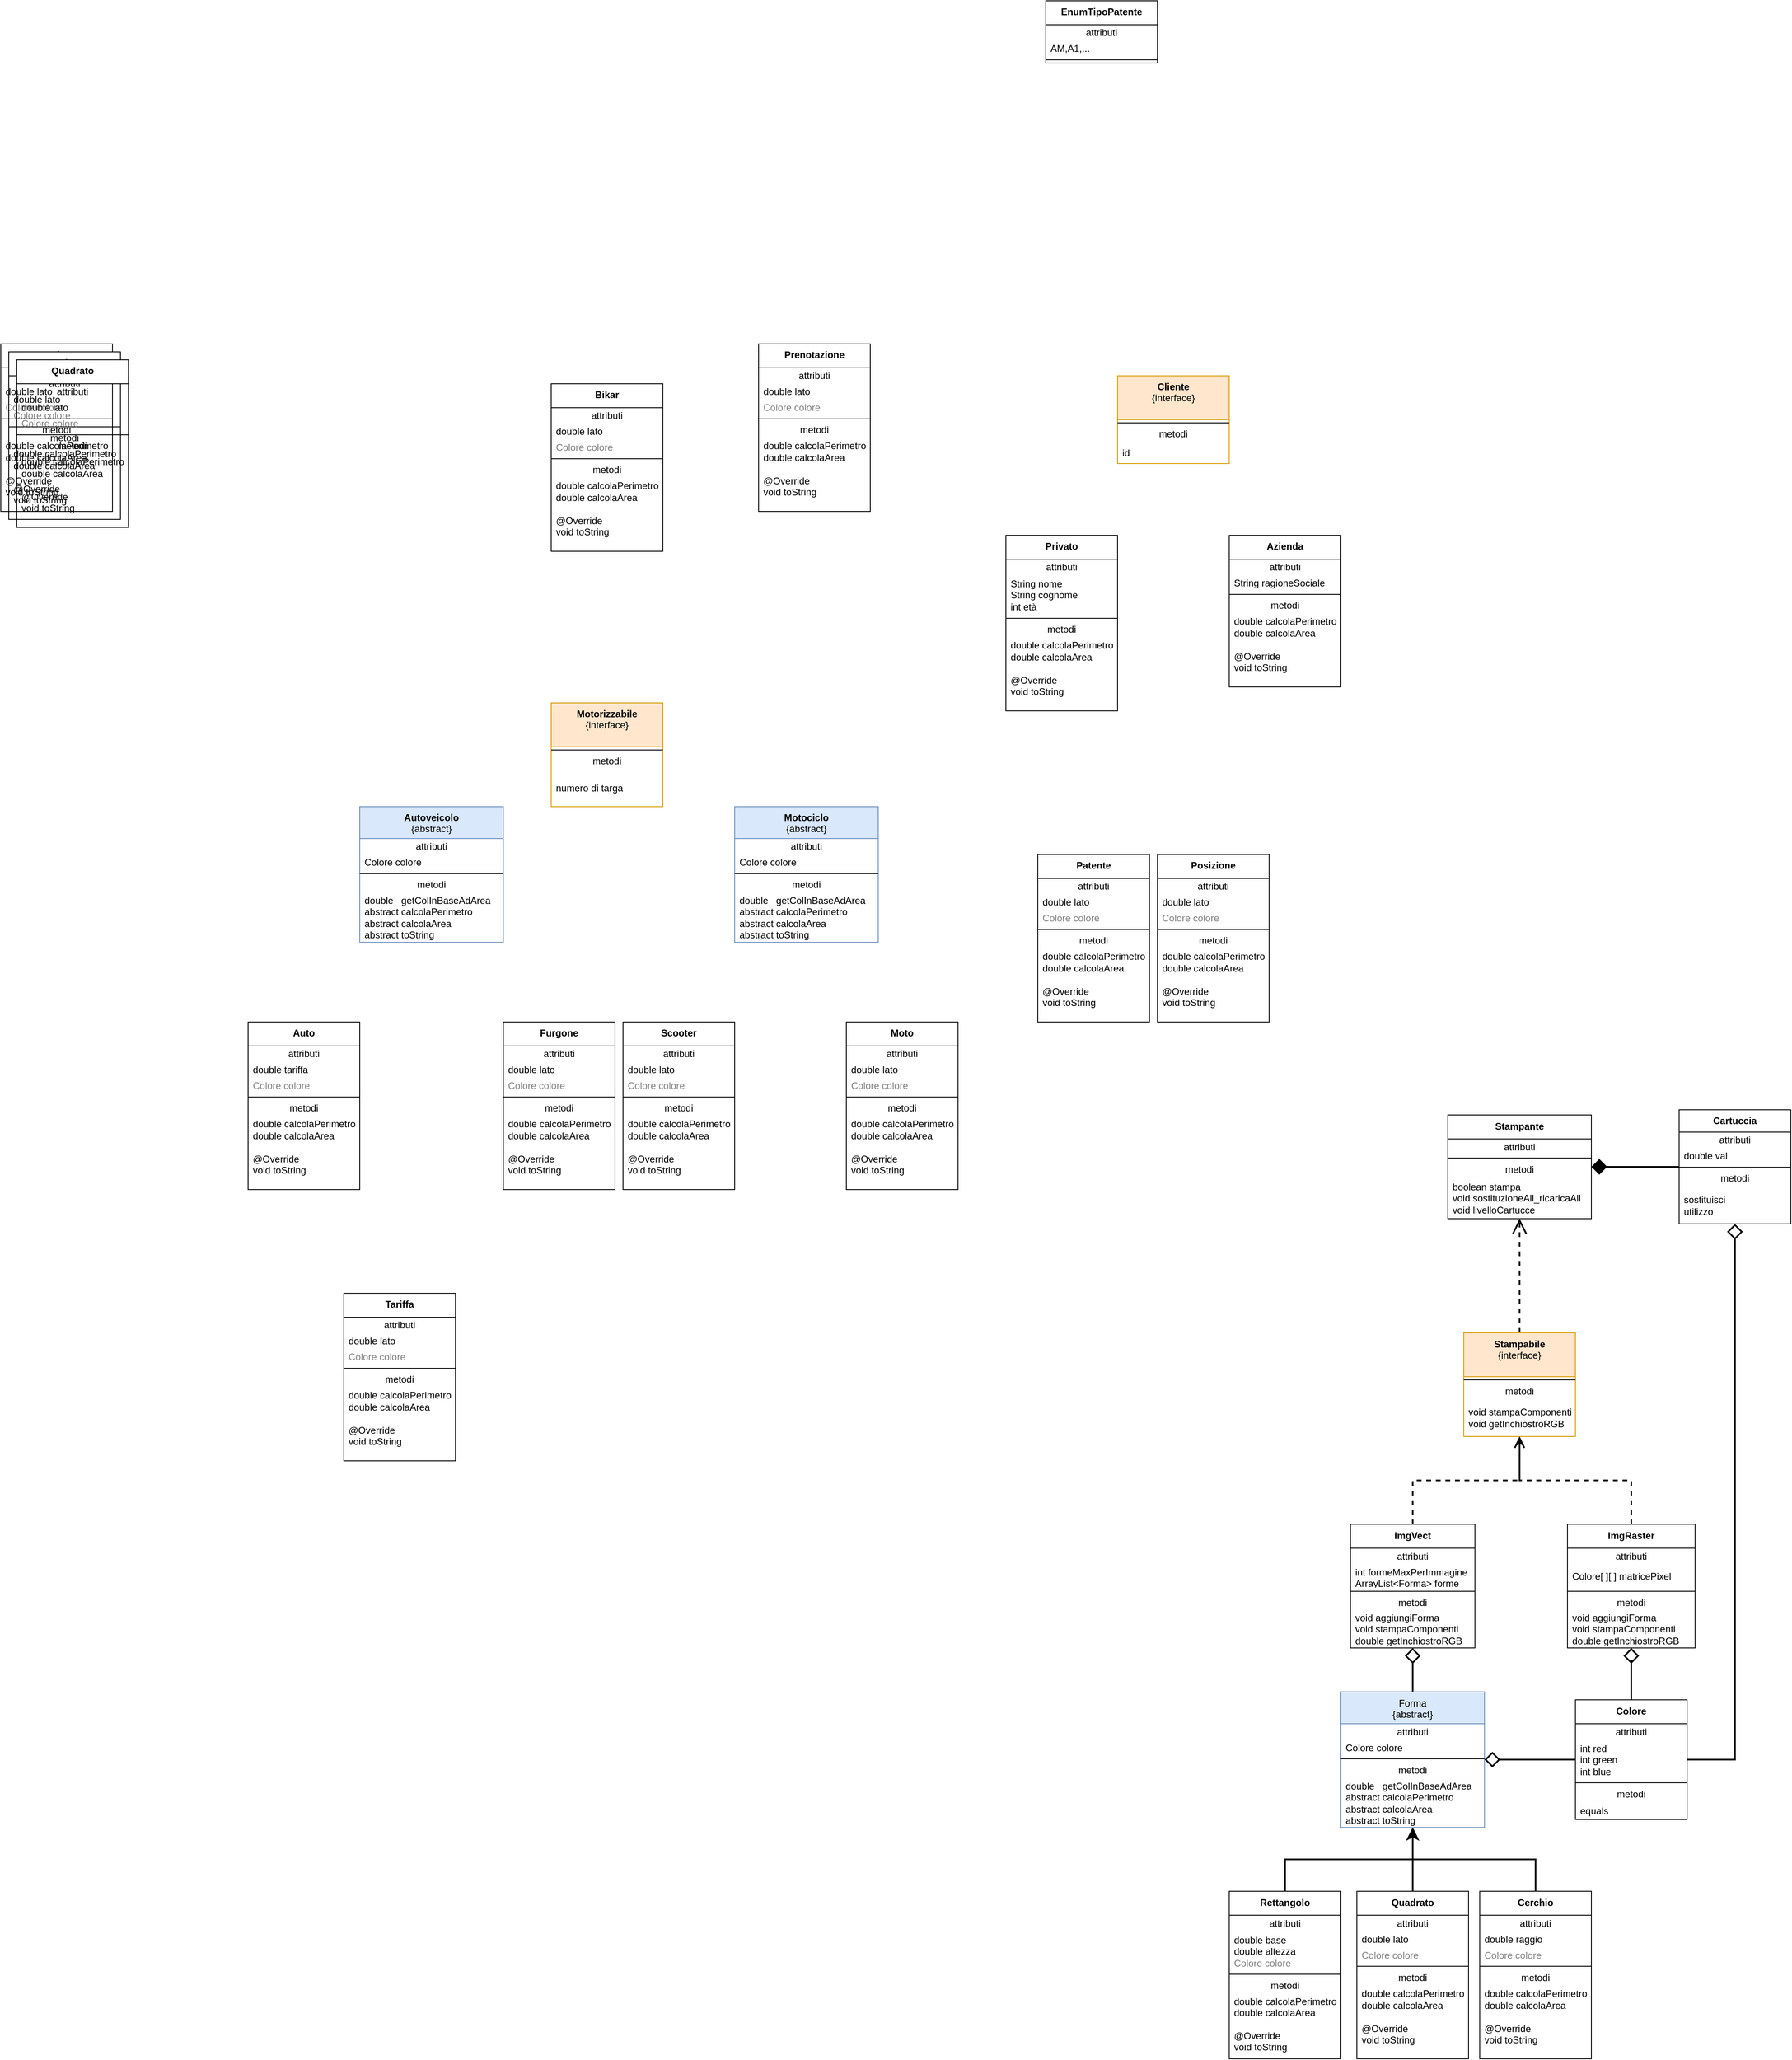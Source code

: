 <mxfile version="25.0.3">
  <diagram id="z7OzSgONLqjQ3IhsC5k_" name="Pagina-1">
    <mxGraphModel dx="2593" dy="2092" grid="1" gridSize="10" guides="1" tooltips="1" connect="1" arrows="1" fold="1" page="1" pageScale="1" pageWidth="827" pageHeight="1169" math="0" shadow="0">
      <root>
        <mxCell id="0" />
        <mxCell id="1" parent="0" />
        <mxCell id="R3EVTOrey-qzino6Uzp1-79" value="&lt;b&gt;Quadrato&lt;/b&gt;" style="swimlane;fontStyle=0;align=center;verticalAlign=top;childLayout=stackLayout;horizontal=1;startSize=30;horizontalStack=0;resizeParent=1;resizeParentMax=0;resizeLast=0;collapsible=0;marginBottom=0;html=1;whiteSpace=wrap;" vertex="1" parent="1">
          <mxGeometry x="100" y="-150" width="140" height="210" as="geometry" />
        </mxCell>
        <mxCell id="R3EVTOrey-qzino6Uzp1-80" value="attributi" style="text;html=1;strokeColor=none;fillColor=none;align=center;verticalAlign=middle;spacingLeft=4;spacingRight=4;overflow=hidden;rotatable=0;points=[[0,0.5],[1,0.5]];portConstraint=eastwest;whiteSpace=wrap;" vertex="1" parent="R3EVTOrey-qzino6Uzp1-79">
          <mxGeometry y="30" width="140" height="20" as="geometry" />
        </mxCell>
        <mxCell id="R3EVTOrey-qzino6Uzp1-81" value="double lato" style="text;html=1;strokeColor=none;fillColor=none;align=left;verticalAlign=middle;spacingLeft=4;spacingRight=4;overflow=hidden;rotatable=0;points=[[0,0.5],[1,0.5]];portConstraint=eastwest;whiteSpace=wrap;" vertex="1" parent="R3EVTOrey-qzino6Uzp1-79">
          <mxGeometry y="50" width="140" height="20" as="geometry" />
        </mxCell>
        <mxCell id="R3EVTOrey-qzino6Uzp1-82" value="Colore colore" style="text;html=1;strokeColor=none;fillColor=none;align=left;verticalAlign=middle;spacingLeft=4;spacingRight=4;overflow=hidden;rotatable=0;points=[[0,0.5],[1,0.5]];portConstraint=eastwest;fontColor=#808080;whiteSpace=wrap;" vertex="1" parent="R3EVTOrey-qzino6Uzp1-79">
          <mxGeometry y="70" width="140" height="20" as="geometry" />
        </mxCell>
        <mxCell id="R3EVTOrey-qzino6Uzp1-83" value="" style="line;strokeWidth=1;fillColor=none;align=left;verticalAlign=middle;spacingTop=-1;spacingLeft=3;spacingRight=3;rotatable=0;labelPosition=right;points=[];portConstraint=eastwest;" vertex="1" parent="R3EVTOrey-qzino6Uzp1-79">
          <mxGeometry y="90" width="140" height="8" as="geometry" />
        </mxCell>
        <mxCell id="R3EVTOrey-qzino6Uzp1-84" value="metodi" style="text;html=1;strokeColor=none;fillColor=none;align=center;verticalAlign=middle;spacingLeft=4;spacingRight=4;overflow=hidden;rotatable=0;points=[[0,0.5],[1,0.5]];portConstraint=eastwest;whiteSpace=wrap;" vertex="1" parent="R3EVTOrey-qzino6Uzp1-79">
          <mxGeometry y="98" width="140" height="20" as="geometry" />
        </mxCell>
        <mxCell id="R3EVTOrey-qzino6Uzp1-85" value="double calcolaPerimetro&lt;div&gt;double calcolaArea&lt;/div&gt;&lt;div&gt;&lt;br&gt;&lt;/div&gt;&lt;div&gt;@Override&lt;/div&gt;&lt;div&gt;void toString&lt;/div&gt;&lt;div&gt;&lt;br&gt;&lt;/div&gt;" style="text;html=1;strokeColor=none;fillColor=none;align=left;verticalAlign=middle;spacingLeft=4;spacingRight=4;overflow=hidden;rotatable=0;points=[[0,0.5],[1,0.5]];portConstraint=eastwest;whiteSpace=wrap;" vertex="1" parent="R3EVTOrey-qzino6Uzp1-79">
          <mxGeometry y="118" width="140" height="92" as="geometry" />
        </mxCell>
        <mxCell id="R3EVTOrey-qzino6Uzp1-86" value="&lt;b&gt;Quadrato&lt;/b&gt;" style="swimlane;fontStyle=0;align=center;verticalAlign=top;childLayout=stackLayout;horizontal=1;startSize=30;horizontalStack=0;resizeParent=1;resizeParentMax=0;resizeLast=0;collapsible=0;marginBottom=0;html=1;whiteSpace=wrap;" vertex="1" parent="1">
          <mxGeometry x="110" y="-140" width="140" height="210" as="geometry" />
        </mxCell>
        <mxCell id="R3EVTOrey-qzino6Uzp1-87" value="attributi" style="text;html=1;strokeColor=none;fillColor=none;align=center;verticalAlign=middle;spacingLeft=4;spacingRight=4;overflow=hidden;rotatable=0;points=[[0,0.5],[1,0.5]];portConstraint=eastwest;whiteSpace=wrap;" vertex="1" parent="R3EVTOrey-qzino6Uzp1-86">
          <mxGeometry y="30" width="140" height="20" as="geometry" />
        </mxCell>
        <mxCell id="R3EVTOrey-qzino6Uzp1-88" value="double lato" style="text;html=1;strokeColor=none;fillColor=none;align=left;verticalAlign=middle;spacingLeft=4;spacingRight=4;overflow=hidden;rotatable=0;points=[[0,0.5],[1,0.5]];portConstraint=eastwest;whiteSpace=wrap;" vertex="1" parent="R3EVTOrey-qzino6Uzp1-86">
          <mxGeometry y="50" width="140" height="20" as="geometry" />
        </mxCell>
        <mxCell id="R3EVTOrey-qzino6Uzp1-89" value="Colore colore" style="text;html=1;strokeColor=none;fillColor=none;align=left;verticalAlign=middle;spacingLeft=4;spacingRight=4;overflow=hidden;rotatable=0;points=[[0,0.5],[1,0.5]];portConstraint=eastwest;fontColor=#808080;whiteSpace=wrap;" vertex="1" parent="R3EVTOrey-qzino6Uzp1-86">
          <mxGeometry y="70" width="140" height="20" as="geometry" />
        </mxCell>
        <mxCell id="R3EVTOrey-qzino6Uzp1-90" value="" style="line;strokeWidth=1;fillColor=none;align=left;verticalAlign=middle;spacingTop=-1;spacingLeft=3;spacingRight=3;rotatable=0;labelPosition=right;points=[];portConstraint=eastwest;" vertex="1" parent="R3EVTOrey-qzino6Uzp1-86">
          <mxGeometry y="90" width="140" height="8" as="geometry" />
        </mxCell>
        <mxCell id="R3EVTOrey-qzino6Uzp1-91" value="metodi" style="text;html=1;strokeColor=none;fillColor=none;align=center;verticalAlign=middle;spacingLeft=4;spacingRight=4;overflow=hidden;rotatable=0;points=[[0,0.5],[1,0.5]];portConstraint=eastwest;whiteSpace=wrap;" vertex="1" parent="R3EVTOrey-qzino6Uzp1-86">
          <mxGeometry y="98" width="140" height="20" as="geometry" />
        </mxCell>
        <mxCell id="R3EVTOrey-qzino6Uzp1-92" value="double calcolaPerimetro&lt;div&gt;double calcolaArea&lt;/div&gt;&lt;div&gt;&lt;br&gt;&lt;/div&gt;&lt;div&gt;@Override&lt;/div&gt;&lt;div&gt;void toString&lt;/div&gt;&lt;div&gt;&lt;br&gt;&lt;/div&gt;" style="text;html=1;strokeColor=none;fillColor=none;align=left;verticalAlign=middle;spacingLeft=4;spacingRight=4;overflow=hidden;rotatable=0;points=[[0,0.5],[1,0.5]];portConstraint=eastwest;whiteSpace=wrap;" vertex="1" parent="R3EVTOrey-qzino6Uzp1-86">
          <mxGeometry y="118" width="140" height="92" as="geometry" />
        </mxCell>
        <mxCell id="R3EVTOrey-qzino6Uzp1-93" value="&lt;b&gt;Quadrato&lt;/b&gt;" style="swimlane;fontStyle=0;align=center;verticalAlign=top;childLayout=stackLayout;horizontal=1;startSize=30;horizontalStack=0;resizeParent=1;resizeParentMax=0;resizeLast=0;collapsible=0;marginBottom=0;html=1;whiteSpace=wrap;" vertex="1" parent="1">
          <mxGeometry x="120" y="-130" width="140" height="210" as="geometry" />
        </mxCell>
        <mxCell id="R3EVTOrey-qzino6Uzp1-94" value="attributi" style="text;html=1;strokeColor=none;fillColor=none;align=center;verticalAlign=middle;spacingLeft=4;spacingRight=4;overflow=hidden;rotatable=0;points=[[0,0.5],[1,0.5]];portConstraint=eastwest;whiteSpace=wrap;" vertex="1" parent="R3EVTOrey-qzino6Uzp1-93">
          <mxGeometry y="30" width="140" height="20" as="geometry" />
        </mxCell>
        <mxCell id="R3EVTOrey-qzino6Uzp1-95" value="double lato" style="text;html=1;strokeColor=none;fillColor=none;align=left;verticalAlign=middle;spacingLeft=4;spacingRight=4;overflow=hidden;rotatable=0;points=[[0,0.5],[1,0.5]];portConstraint=eastwest;whiteSpace=wrap;" vertex="1" parent="R3EVTOrey-qzino6Uzp1-93">
          <mxGeometry y="50" width="140" height="20" as="geometry" />
        </mxCell>
        <mxCell id="R3EVTOrey-qzino6Uzp1-96" value="Colore colore" style="text;html=1;strokeColor=none;fillColor=none;align=left;verticalAlign=middle;spacingLeft=4;spacingRight=4;overflow=hidden;rotatable=0;points=[[0,0.5],[1,0.5]];portConstraint=eastwest;fontColor=#808080;whiteSpace=wrap;" vertex="1" parent="R3EVTOrey-qzino6Uzp1-93">
          <mxGeometry y="70" width="140" height="20" as="geometry" />
        </mxCell>
        <mxCell id="R3EVTOrey-qzino6Uzp1-97" value="" style="line;strokeWidth=1;fillColor=none;align=left;verticalAlign=middle;spacingTop=-1;spacingLeft=3;spacingRight=3;rotatable=0;labelPosition=right;points=[];portConstraint=eastwest;" vertex="1" parent="R3EVTOrey-qzino6Uzp1-93">
          <mxGeometry y="90" width="140" height="8" as="geometry" />
        </mxCell>
        <mxCell id="R3EVTOrey-qzino6Uzp1-98" value="metodi" style="text;html=1;strokeColor=none;fillColor=none;align=center;verticalAlign=middle;spacingLeft=4;spacingRight=4;overflow=hidden;rotatable=0;points=[[0,0.5],[1,0.5]];portConstraint=eastwest;whiteSpace=wrap;" vertex="1" parent="R3EVTOrey-qzino6Uzp1-93">
          <mxGeometry y="98" width="140" height="20" as="geometry" />
        </mxCell>
        <mxCell id="R3EVTOrey-qzino6Uzp1-99" value="double calcolaPerimetro&lt;div&gt;double calcolaArea&lt;/div&gt;&lt;div&gt;&lt;br&gt;&lt;/div&gt;&lt;div&gt;@Override&lt;/div&gt;&lt;div&gt;void toString&lt;/div&gt;&lt;div&gt;&lt;br&gt;&lt;/div&gt;" style="text;html=1;strokeColor=none;fillColor=none;align=left;verticalAlign=middle;spacingLeft=4;spacingRight=4;overflow=hidden;rotatable=0;points=[[0,0.5],[1,0.5]];portConstraint=eastwest;whiteSpace=wrap;" vertex="1" parent="R3EVTOrey-qzino6Uzp1-93">
          <mxGeometry y="118" width="140" height="92" as="geometry" />
        </mxCell>
        <mxCell id="R3EVTOrey-qzino6Uzp1-100" value="&lt;b&gt;Bikar&lt;/b&gt;" style="swimlane;fontStyle=0;align=center;verticalAlign=top;childLayout=stackLayout;horizontal=1;startSize=30;horizontalStack=0;resizeParent=1;resizeParentMax=0;resizeLast=0;collapsible=0;marginBottom=0;html=1;whiteSpace=wrap;" vertex="1" parent="1">
          <mxGeometry x="790" y="-100" width="140" height="210" as="geometry" />
        </mxCell>
        <mxCell id="R3EVTOrey-qzino6Uzp1-101" value="attributi" style="text;html=1;strokeColor=none;fillColor=none;align=center;verticalAlign=middle;spacingLeft=4;spacingRight=4;overflow=hidden;rotatable=0;points=[[0,0.5],[1,0.5]];portConstraint=eastwest;whiteSpace=wrap;" vertex="1" parent="R3EVTOrey-qzino6Uzp1-100">
          <mxGeometry y="30" width="140" height="20" as="geometry" />
        </mxCell>
        <mxCell id="R3EVTOrey-qzino6Uzp1-102" value="double lato" style="text;html=1;strokeColor=none;fillColor=none;align=left;verticalAlign=middle;spacingLeft=4;spacingRight=4;overflow=hidden;rotatable=0;points=[[0,0.5],[1,0.5]];portConstraint=eastwest;whiteSpace=wrap;" vertex="1" parent="R3EVTOrey-qzino6Uzp1-100">
          <mxGeometry y="50" width="140" height="20" as="geometry" />
        </mxCell>
        <mxCell id="R3EVTOrey-qzino6Uzp1-103" value="Colore colore" style="text;html=1;strokeColor=none;fillColor=none;align=left;verticalAlign=middle;spacingLeft=4;spacingRight=4;overflow=hidden;rotatable=0;points=[[0,0.5],[1,0.5]];portConstraint=eastwest;fontColor=#808080;whiteSpace=wrap;" vertex="1" parent="R3EVTOrey-qzino6Uzp1-100">
          <mxGeometry y="70" width="140" height="20" as="geometry" />
        </mxCell>
        <mxCell id="R3EVTOrey-qzino6Uzp1-104" value="" style="line;strokeWidth=1;fillColor=none;align=left;verticalAlign=middle;spacingTop=-1;spacingLeft=3;spacingRight=3;rotatable=0;labelPosition=right;points=[];portConstraint=eastwest;" vertex="1" parent="R3EVTOrey-qzino6Uzp1-100">
          <mxGeometry y="90" width="140" height="8" as="geometry" />
        </mxCell>
        <mxCell id="R3EVTOrey-qzino6Uzp1-105" value="metodi" style="text;html=1;strokeColor=none;fillColor=none;align=center;verticalAlign=middle;spacingLeft=4;spacingRight=4;overflow=hidden;rotatable=0;points=[[0,0.5],[1,0.5]];portConstraint=eastwest;whiteSpace=wrap;" vertex="1" parent="R3EVTOrey-qzino6Uzp1-100">
          <mxGeometry y="98" width="140" height="20" as="geometry" />
        </mxCell>
        <mxCell id="R3EVTOrey-qzino6Uzp1-106" value="double calcolaPerimetro&lt;div&gt;double calcolaArea&lt;/div&gt;&lt;div&gt;&lt;br&gt;&lt;/div&gt;&lt;div&gt;@Override&lt;/div&gt;&lt;div&gt;void toString&lt;/div&gt;&lt;div&gt;&lt;br&gt;&lt;/div&gt;" style="text;html=1;strokeColor=none;fillColor=none;align=left;verticalAlign=middle;spacingLeft=4;spacingRight=4;overflow=hidden;rotatable=0;points=[[0,0.5],[1,0.5]];portConstraint=eastwest;whiteSpace=wrap;" vertex="1" parent="R3EVTOrey-qzino6Uzp1-100">
          <mxGeometry y="118" width="140" height="92" as="geometry" />
        </mxCell>
        <mxCell id="R3EVTOrey-qzino6Uzp1-107" value="&lt;b&gt;Prenotazione&lt;/b&gt;" style="swimlane;fontStyle=0;align=center;verticalAlign=top;childLayout=stackLayout;horizontal=1;startSize=30;horizontalStack=0;resizeParent=1;resizeParentMax=0;resizeLast=0;collapsible=0;marginBottom=0;html=1;whiteSpace=wrap;" vertex="1" parent="1">
          <mxGeometry x="1050" y="-150" width="140" height="210" as="geometry" />
        </mxCell>
        <mxCell id="R3EVTOrey-qzino6Uzp1-108" value="attributi" style="text;html=1;strokeColor=none;fillColor=none;align=center;verticalAlign=middle;spacingLeft=4;spacingRight=4;overflow=hidden;rotatable=0;points=[[0,0.5],[1,0.5]];portConstraint=eastwest;whiteSpace=wrap;" vertex="1" parent="R3EVTOrey-qzino6Uzp1-107">
          <mxGeometry y="30" width="140" height="20" as="geometry" />
        </mxCell>
        <mxCell id="R3EVTOrey-qzino6Uzp1-109" value="double lato" style="text;html=1;strokeColor=none;fillColor=none;align=left;verticalAlign=middle;spacingLeft=4;spacingRight=4;overflow=hidden;rotatable=0;points=[[0,0.5],[1,0.5]];portConstraint=eastwest;whiteSpace=wrap;" vertex="1" parent="R3EVTOrey-qzino6Uzp1-107">
          <mxGeometry y="50" width="140" height="20" as="geometry" />
        </mxCell>
        <mxCell id="R3EVTOrey-qzino6Uzp1-110" value="Colore colore" style="text;html=1;strokeColor=none;fillColor=none;align=left;verticalAlign=middle;spacingLeft=4;spacingRight=4;overflow=hidden;rotatable=0;points=[[0,0.5],[1,0.5]];portConstraint=eastwest;fontColor=#808080;whiteSpace=wrap;" vertex="1" parent="R3EVTOrey-qzino6Uzp1-107">
          <mxGeometry y="70" width="140" height="20" as="geometry" />
        </mxCell>
        <mxCell id="R3EVTOrey-qzino6Uzp1-111" value="" style="line;strokeWidth=1;fillColor=none;align=left;verticalAlign=middle;spacingTop=-1;spacingLeft=3;spacingRight=3;rotatable=0;labelPosition=right;points=[];portConstraint=eastwest;" vertex="1" parent="R3EVTOrey-qzino6Uzp1-107">
          <mxGeometry y="90" width="140" height="8" as="geometry" />
        </mxCell>
        <mxCell id="R3EVTOrey-qzino6Uzp1-112" value="metodi" style="text;html=1;strokeColor=none;fillColor=none;align=center;verticalAlign=middle;spacingLeft=4;spacingRight=4;overflow=hidden;rotatable=0;points=[[0,0.5],[1,0.5]];portConstraint=eastwest;whiteSpace=wrap;" vertex="1" parent="R3EVTOrey-qzino6Uzp1-107">
          <mxGeometry y="98" width="140" height="20" as="geometry" />
        </mxCell>
        <mxCell id="R3EVTOrey-qzino6Uzp1-113" value="double calcolaPerimetro&lt;div&gt;double calcolaArea&lt;/div&gt;&lt;div&gt;&lt;br&gt;&lt;/div&gt;&lt;div&gt;@Override&lt;/div&gt;&lt;div&gt;void toString&lt;/div&gt;&lt;div&gt;&lt;br&gt;&lt;/div&gt;" style="text;html=1;strokeColor=none;fillColor=none;align=left;verticalAlign=middle;spacingLeft=4;spacingRight=4;overflow=hidden;rotatable=0;points=[[0,0.5],[1,0.5]];portConstraint=eastwest;whiteSpace=wrap;" vertex="1" parent="R3EVTOrey-qzino6Uzp1-107">
          <mxGeometry y="118" width="140" height="92" as="geometry" />
        </mxCell>
        <mxCell id="R3EVTOrey-qzino6Uzp1-114" value="&lt;b&gt;Posizione&lt;/b&gt;" style="swimlane;fontStyle=0;align=center;verticalAlign=top;childLayout=stackLayout;horizontal=1;startSize=30;horizontalStack=0;resizeParent=1;resizeParentMax=0;resizeLast=0;collapsible=0;marginBottom=0;html=1;whiteSpace=wrap;" vertex="1" parent="1">
          <mxGeometry x="1550" y="490" width="140" height="210" as="geometry" />
        </mxCell>
        <mxCell id="R3EVTOrey-qzino6Uzp1-115" value="attributi" style="text;html=1;strokeColor=none;fillColor=none;align=center;verticalAlign=middle;spacingLeft=4;spacingRight=4;overflow=hidden;rotatable=0;points=[[0,0.5],[1,0.5]];portConstraint=eastwest;whiteSpace=wrap;" vertex="1" parent="R3EVTOrey-qzino6Uzp1-114">
          <mxGeometry y="30" width="140" height="20" as="geometry" />
        </mxCell>
        <mxCell id="R3EVTOrey-qzino6Uzp1-116" value="double lato" style="text;html=1;strokeColor=none;fillColor=none;align=left;verticalAlign=middle;spacingLeft=4;spacingRight=4;overflow=hidden;rotatable=0;points=[[0,0.5],[1,0.5]];portConstraint=eastwest;whiteSpace=wrap;" vertex="1" parent="R3EVTOrey-qzino6Uzp1-114">
          <mxGeometry y="50" width="140" height="20" as="geometry" />
        </mxCell>
        <mxCell id="R3EVTOrey-qzino6Uzp1-117" value="Colore colore" style="text;html=1;strokeColor=none;fillColor=none;align=left;verticalAlign=middle;spacingLeft=4;spacingRight=4;overflow=hidden;rotatable=0;points=[[0,0.5],[1,0.5]];portConstraint=eastwest;fontColor=#808080;whiteSpace=wrap;" vertex="1" parent="R3EVTOrey-qzino6Uzp1-114">
          <mxGeometry y="70" width="140" height="20" as="geometry" />
        </mxCell>
        <mxCell id="R3EVTOrey-qzino6Uzp1-118" value="" style="line;strokeWidth=1;fillColor=none;align=left;verticalAlign=middle;spacingTop=-1;spacingLeft=3;spacingRight=3;rotatable=0;labelPosition=right;points=[];portConstraint=eastwest;" vertex="1" parent="R3EVTOrey-qzino6Uzp1-114">
          <mxGeometry y="90" width="140" height="8" as="geometry" />
        </mxCell>
        <mxCell id="R3EVTOrey-qzino6Uzp1-119" value="metodi" style="text;html=1;strokeColor=none;fillColor=none;align=center;verticalAlign=middle;spacingLeft=4;spacingRight=4;overflow=hidden;rotatable=0;points=[[0,0.5],[1,0.5]];portConstraint=eastwest;whiteSpace=wrap;" vertex="1" parent="R3EVTOrey-qzino6Uzp1-114">
          <mxGeometry y="98" width="140" height="20" as="geometry" />
        </mxCell>
        <mxCell id="R3EVTOrey-qzino6Uzp1-120" value="double calcolaPerimetro&lt;div&gt;double calcolaArea&lt;/div&gt;&lt;div&gt;&lt;br&gt;&lt;/div&gt;&lt;div&gt;@Override&lt;/div&gt;&lt;div&gt;void toString&lt;/div&gt;&lt;div&gt;&lt;br&gt;&lt;/div&gt;" style="text;html=1;strokeColor=none;fillColor=none;align=left;verticalAlign=middle;spacingLeft=4;spacingRight=4;overflow=hidden;rotatable=0;points=[[0,0.5],[1,0.5]];portConstraint=eastwest;whiteSpace=wrap;" vertex="1" parent="R3EVTOrey-qzino6Uzp1-114">
          <mxGeometry y="118" width="140" height="92" as="geometry" />
        </mxCell>
        <mxCell id="R3EVTOrey-qzino6Uzp1-121" value="&lt;b&gt;Patente&lt;/b&gt;" style="swimlane;fontStyle=0;align=center;verticalAlign=top;childLayout=stackLayout;horizontal=1;startSize=30;horizontalStack=0;resizeParent=1;resizeParentMax=0;resizeLast=0;collapsible=0;marginBottom=0;html=1;whiteSpace=wrap;" vertex="1" parent="1">
          <mxGeometry x="1400" y="490" width="140" height="210" as="geometry" />
        </mxCell>
        <mxCell id="R3EVTOrey-qzino6Uzp1-122" value="attributi" style="text;html=1;strokeColor=none;fillColor=none;align=center;verticalAlign=middle;spacingLeft=4;spacingRight=4;overflow=hidden;rotatable=0;points=[[0,0.5],[1,0.5]];portConstraint=eastwest;whiteSpace=wrap;" vertex="1" parent="R3EVTOrey-qzino6Uzp1-121">
          <mxGeometry y="30" width="140" height="20" as="geometry" />
        </mxCell>
        <mxCell id="R3EVTOrey-qzino6Uzp1-123" value="double lato" style="text;html=1;strokeColor=none;fillColor=none;align=left;verticalAlign=middle;spacingLeft=4;spacingRight=4;overflow=hidden;rotatable=0;points=[[0,0.5],[1,0.5]];portConstraint=eastwest;whiteSpace=wrap;" vertex="1" parent="R3EVTOrey-qzino6Uzp1-121">
          <mxGeometry y="50" width="140" height="20" as="geometry" />
        </mxCell>
        <mxCell id="R3EVTOrey-qzino6Uzp1-124" value="Colore colore" style="text;html=1;strokeColor=none;fillColor=none;align=left;verticalAlign=middle;spacingLeft=4;spacingRight=4;overflow=hidden;rotatable=0;points=[[0,0.5],[1,0.5]];portConstraint=eastwest;fontColor=#808080;whiteSpace=wrap;" vertex="1" parent="R3EVTOrey-qzino6Uzp1-121">
          <mxGeometry y="70" width="140" height="20" as="geometry" />
        </mxCell>
        <mxCell id="R3EVTOrey-qzino6Uzp1-125" value="" style="line;strokeWidth=1;fillColor=none;align=left;verticalAlign=middle;spacingTop=-1;spacingLeft=3;spacingRight=3;rotatable=0;labelPosition=right;points=[];portConstraint=eastwest;" vertex="1" parent="R3EVTOrey-qzino6Uzp1-121">
          <mxGeometry y="90" width="140" height="8" as="geometry" />
        </mxCell>
        <mxCell id="R3EVTOrey-qzino6Uzp1-126" value="metodi" style="text;html=1;strokeColor=none;fillColor=none;align=center;verticalAlign=middle;spacingLeft=4;spacingRight=4;overflow=hidden;rotatable=0;points=[[0,0.5],[1,0.5]];portConstraint=eastwest;whiteSpace=wrap;" vertex="1" parent="R3EVTOrey-qzino6Uzp1-121">
          <mxGeometry y="98" width="140" height="20" as="geometry" />
        </mxCell>
        <mxCell id="R3EVTOrey-qzino6Uzp1-127" value="double calcolaPerimetro&lt;div&gt;double calcolaArea&lt;/div&gt;&lt;div&gt;&lt;br&gt;&lt;/div&gt;&lt;div&gt;@Override&lt;/div&gt;&lt;div&gt;void toString&lt;/div&gt;&lt;div&gt;&lt;br&gt;&lt;/div&gt;" style="text;html=1;strokeColor=none;fillColor=none;align=left;verticalAlign=middle;spacingLeft=4;spacingRight=4;overflow=hidden;rotatable=0;points=[[0,0.5],[1,0.5]];portConstraint=eastwest;whiteSpace=wrap;" vertex="1" parent="R3EVTOrey-qzino6Uzp1-121">
          <mxGeometry y="118" width="140" height="92" as="geometry" />
        </mxCell>
        <mxCell id="R3EVTOrey-qzino6Uzp1-128" value="&lt;b&gt;Privato&lt;/b&gt;" style="swimlane;fontStyle=0;align=center;verticalAlign=top;childLayout=stackLayout;horizontal=1;startSize=30;horizontalStack=0;resizeParent=1;resizeParentMax=0;resizeLast=0;collapsible=0;marginBottom=0;html=1;whiteSpace=wrap;" vertex="1" parent="1">
          <mxGeometry x="1360" y="90" width="140" height="220" as="geometry" />
        </mxCell>
        <mxCell id="R3EVTOrey-qzino6Uzp1-129" value="attributi" style="text;html=1;strokeColor=none;fillColor=none;align=center;verticalAlign=middle;spacingLeft=4;spacingRight=4;overflow=hidden;rotatable=0;points=[[0,0.5],[1,0.5]];portConstraint=eastwest;whiteSpace=wrap;" vertex="1" parent="R3EVTOrey-qzino6Uzp1-128">
          <mxGeometry y="30" width="140" height="20" as="geometry" />
        </mxCell>
        <mxCell id="R3EVTOrey-qzino6Uzp1-130" value="&lt;div&gt;String nome&lt;/div&gt;&lt;div&gt;String cognome&lt;/div&gt;&lt;div&gt;int età&lt;/div&gt;" style="text;html=1;strokeColor=none;fillColor=none;align=left;verticalAlign=middle;spacingLeft=4;spacingRight=4;overflow=hidden;rotatable=0;points=[[0,0.5],[1,0.5]];portConstraint=eastwest;whiteSpace=wrap;" vertex="1" parent="R3EVTOrey-qzino6Uzp1-128">
          <mxGeometry y="50" width="140" height="50" as="geometry" />
        </mxCell>
        <mxCell id="R3EVTOrey-qzino6Uzp1-132" value="" style="line;strokeWidth=1;fillColor=none;align=left;verticalAlign=middle;spacingTop=-1;spacingLeft=3;spacingRight=3;rotatable=0;labelPosition=right;points=[];portConstraint=eastwest;" vertex="1" parent="R3EVTOrey-qzino6Uzp1-128">
          <mxGeometry y="100" width="140" height="8" as="geometry" />
        </mxCell>
        <mxCell id="R3EVTOrey-qzino6Uzp1-133" value="metodi" style="text;html=1;strokeColor=none;fillColor=none;align=center;verticalAlign=middle;spacingLeft=4;spacingRight=4;overflow=hidden;rotatable=0;points=[[0,0.5],[1,0.5]];portConstraint=eastwest;whiteSpace=wrap;" vertex="1" parent="R3EVTOrey-qzino6Uzp1-128">
          <mxGeometry y="108" width="140" height="20" as="geometry" />
        </mxCell>
        <mxCell id="R3EVTOrey-qzino6Uzp1-134" value="double calcolaPerimetro&lt;div&gt;double calcolaArea&lt;/div&gt;&lt;div&gt;&lt;br&gt;&lt;/div&gt;&lt;div&gt;@Override&lt;/div&gt;&lt;div&gt;void toString&lt;/div&gt;&lt;div&gt;&lt;br&gt;&lt;/div&gt;" style="text;html=1;strokeColor=none;fillColor=none;align=left;verticalAlign=middle;spacingLeft=4;spacingRight=4;overflow=hidden;rotatable=0;points=[[0,0.5],[1,0.5]];portConstraint=eastwest;whiteSpace=wrap;" vertex="1" parent="R3EVTOrey-qzino6Uzp1-128">
          <mxGeometry y="128" width="140" height="92" as="geometry" />
        </mxCell>
        <mxCell id="R3EVTOrey-qzino6Uzp1-135" value="&lt;b&gt;Azienda&lt;/b&gt;" style="swimlane;fontStyle=0;align=center;verticalAlign=top;childLayout=stackLayout;horizontal=1;startSize=30;horizontalStack=0;resizeParent=1;resizeParentMax=0;resizeLast=0;collapsible=0;marginBottom=0;html=1;whiteSpace=wrap;" vertex="1" parent="1">
          <mxGeometry x="1640" y="90" width="140" height="190" as="geometry" />
        </mxCell>
        <mxCell id="R3EVTOrey-qzino6Uzp1-136" value="attributi" style="text;html=1;strokeColor=none;fillColor=none;align=center;verticalAlign=middle;spacingLeft=4;spacingRight=4;overflow=hidden;rotatable=0;points=[[0,0.5],[1,0.5]];portConstraint=eastwest;whiteSpace=wrap;" vertex="1" parent="R3EVTOrey-qzino6Uzp1-135">
          <mxGeometry y="30" width="140" height="20" as="geometry" />
        </mxCell>
        <mxCell id="R3EVTOrey-qzino6Uzp1-137" value="String ragioneSociale" style="text;html=1;strokeColor=none;fillColor=none;align=left;verticalAlign=middle;spacingLeft=4;spacingRight=4;overflow=hidden;rotatable=0;points=[[0,0.5],[1,0.5]];portConstraint=eastwest;whiteSpace=wrap;" vertex="1" parent="R3EVTOrey-qzino6Uzp1-135">
          <mxGeometry y="50" width="140" height="20" as="geometry" />
        </mxCell>
        <mxCell id="R3EVTOrey-qzino6Uzp1-139" value="" style="line;strokeWidth=1;fillColor=none;align=left;verticalAlign=middle;spacingTop=-1;spacingLeft=3;spacingRight=3;rotatable=0;labelPosition=right;points=[];portConstraint=eastwest;" vertex="1" parent="R3EVTOrey-qzino6Uzp1-135">
          <mxGeometry y="70" width="140" height="8" as="geometry" />
        </mxCell>
        <mxCell id="R3EVTOrey-qzino6Uzp1-140" value="metodi" style="text;html=1;strokeColor=none;fillColor=none;align=center;verticalAlign=middle;spacingLeft=4;spacingRight=4;overflow=hidden;rotatable=0;points=[[0,0.5],[1,0.5]];portConstraint=eastwest;whiteSpace=wrap;" vertex="1" parent="R3EVTOrey-qzino6Uzp1-135">
          <mxGeometry y="78" width="140" height="20" as="geometry" />
        </mxCell>
        <mxCell id="R3EVTOrey-qzino6Uzp1-141" value="double calcolaPerimetro&lt;div&gt;double calcolaArea&lt;/div&gt;&lt;div&gt;&lt;br&gt;&lt;/div&gt;&lt;div&gt;@Override&lt;/div&gt;&lt;div&gt;void toString&lt;/div&gt;&lt;div&gt;&lt;br&gt;&lt;/div&gt;" style="text;html=1;strokeColor=none;fillColor=none;align=left;verticalAlign=middle;spacingLeft=4;spacingRight=4;overflow=hidden;rotatable=0;points=[[0,0.5],[1,0.5]];portConstraint=eastwest;whiteSpace=wrap;" vertex="1" parent="R3EVTOrey-qzino6Uzp1-135">
          <mxGeometry y="98" width="140" height="92" as="geometry" />
        </mxCell>
        <mxCell id="R3EVTOrey-qzino6Uzp1-142" value="&lt;b&gt;Tariffa&lt;/b&gt;" style="swimlane;fontStyle=0;align=center;verticalAlign=top;childLayout=stackLayout;horizontal=1;startSize=30;horizontalStack=0;resizeParent=1;resizeParentMax=0;resizeLast=0;collapsible=0;marginBottom=0;html=1;whiteSpace=wrap;" vertex="1" parent="1">
          <mxGeometry x="530" y="1040" width="140" height="210" as="geometry" />
        </mxCell>
        <mxCell id="R3EVTOrey-qzino6Uzp1-143" value="attributi" style="text;html=1;strokeColor=none;fillColor=none;align=center;verticalAlign=middle;spacingLeft=4;spacingRight=4;overflow=hidden;rotatable=0;points=[[0,0.5],[1,0.5]];portConstraint=eastwest;whiteSpace=wrap;" vertex="1" parent="R3EVTOrey-qzino6Uzp1-142">
          <mxGeometry y="30" width="140" height="20" as="geometry" />
        </mxCell>
        <mxCell id="R3EVTOrey-qzino6Uzp1-144" value="double lato" style="text;html=1;strokeColor=none;fillColor=none;align=left;verticalAlign=middle;spacingLeft=4;spacingRight=4;overflow=hidden;rotatable=0;points=[[0,0.5],[1,0.5]];portConstraint=eastwest;whiteSpace=wrap;" vertex="1" parent="R3EVTOrey-qzino6Uzp1-142">
          <mxGeometry y="50" width="140" height="20" as="geometry" />
        </mxCell>
        <mxCell id="R3EVTOrey-qzino6Uzp1-145" value="Colore colore" style="text;html=1;strokeColor=none;fillColor=none;align=left;verticalAlign=middle;spacingLeft=4;spacingRight=4;overflow=hidden;rotatable=0;points=[[0,0.5],[1,0.5]];portConstraint=eastwest;fontColor=#808080;whiteSpace=wrap;" vertex="1" parent="R3EVTOrey-qzino6Uzp1-142">
          <mxGeometry y="70" width="140" height="20" as="geometry" />
        </mxCell>
        <mxCell id="R3EVTOrey-qzino6Uzp1-146" value="" style="line;strokeWidth=1;fillColor=none;align=left;verticalAlign=middle;spacingTop=-1;spacingLeft=3;spacingRight=3;rotatable=0;labelPosition=right;points=[];portConstraint=eastwest;" vertex="1" parent="R3EVTOrey-qzino6Uzp1-142">
          <mxGeometry y="90" width="140" height="8" as="geometry" />
        </mxCell>
        <mxCell id="R3EVTOrey-qzino6Uzp1-147" value="metodi" style="text;html=1;strokeColor=none;fillColor=none;align=center;verticalAlign=middle;spacingLeft=4;spacingRight=4;overflow=hidden;rotatable=0;points=[[0,0.5],[1,0.5]];portConstraint=eastwest;whiteSpace=wrap;" vertex="1" parent="R3EVTOrey-qzino6Uzp1-142">
          <mxGeometry y="98" width="140" height="20" as="geometry" />
        </mxCell>
        <mxCell id="R3EVTOrey-qzino6Uzp1-148" value="double calcolaPerimetro&lt;div&gt;double calcolaArea&lt;/div&gt;&lt;div&gt;&lt;br&gt;&lt;/div&gt;&lt;div&gt;@Override&lt;/div&gt;&lt;div&gt;void toString&lt;/div&gt;&lt;div&gt;&lt;br&gt;&lt;/div&gt;" style="text;html=1;strokeColor=none;fillColor=none;align=left;verticalAlign=middle;spacingLeft=4;spacingRight=4;overflow=hidden;rotatable=0;points=[[0,0.5],[1,0.5]];portConstraint=eastwest;whiteSpace=wrap;" vertex="1" parent="R3EVTOrey-qzino6Uzp1-142">
          <mxGeometry y="118" width="140" height="92" as="geometry" />
        </mxCell>
        <mxCell id="R3EVTOrey-qzino6Uzp1-149" value="&lt;b&gt;Moto&lt;/b&gt;" style="swimlane;fontStyle=0;align=center;verticalAlign=top;childLayout=stackLayout;horizontal=1;startSize=30;horizontalStack=0;resizeParent=1;resizeParentMax=0;resizeLast=0;collapsible=0;marginBottom=0;html=1;whiteSpace=wrap;" vertex="1" parent="1">
          <mxGeometry x="1160" y="700" width="140" height="210" as="geometry" />
        </mxCell>
        <mxCell id="R3EVTOrey-qzino6Uzp1-150" value="attributi" style="text;html=1;strokeColor=none;fillColor=none;align=center;verticalAlign=middle;spacingLeft=4;spacingRight=4;overflow=hidden;rotatable=0;points=[[0,0.5],[1,0.5]];portConstraint=eastwest;whiteSpace=wrap;" vertex="1" parent="R3EVTOrey-qzino6Uzp1-149">
          <mxGeometry y="30" width="140" height="20" as="geometry" />
        </mxCell>
        <mxCell id="R3EVTOrey-qzino6Uzp1-151" value="double lato" style="text;html=1;strokeColor=none;fillColor=none;align=left;verticalAlign=middle;spacingLeft=4;spacingRight=4;overflow=hidden;rotatable=0;points=[[0,0.5],[1,0.5]];portConstraint=eastwest;whiteSpace=wrap;" vertex="1" parent="R3EVTOrey-qzino6Uzp1-149">
          <mxGeometry y="50" width="140" height="20" as="geometry" />
        </mxCell>
        <mxCell id="R3EVTOrey-qzino6Uzp1-152" value="Colore colore" style="text;html=1;strokeColor=none;fillColor=none;align=left;verticalAlign=middle;spacingLeft=4;spacingRight=4;overflow=hidden;rotatable=0;points=[[0,0.5],[1,0.5]];portConstraint=eastwest;fontColor=#808080;whiteSpace=wrap;" vertex="1" parent="R3EVTOrey-qzino6Uzp1-149">
          <mxGeometry y="70" width="140" height="20" as="geometry" />
        </mxCell>
        <mxCell id="R3EVTOrey-qzino6Uzp1-153" value="" style="line;strokeWidth=1;fillColor=none;align=left;verticalAlign=middle;spacingTop=-1;spacingLeft=3;spacingRight=3;rotatable=0;labelPosition=right;points=[];portConstraint=eastwest;" vertex="1" parent="R3EVTOrey-qzino6Uzp1-149">
          <mxGeometry y="90" width="140" height="8" as="geometry" />
        </mxCell>
        <mxCell id="R3EVTOrey-qzino6Uzp1-154" value="metodi" style="text;html=1;strokeColor=none;fillColor=none;align=center;verticalAlign=middle;spacingLeft=4;spacingRight=4;overflow=hidden;rotatable=0;points=[[0,0.5],[1,0.5]];portConstraint=eastwest;whiteSpace=wrap;" vertex="1" parent="R3EVTOrey-qzino6Uzp1-149">
          <mxGeometry y="98" width="140" height="20" as="geometry" />
        </mxCell>
        <mxCell id="R3EVTOrey-qzino6Uzp1-155" value="double calcolaPerimetro&lt;div&gt;double calcolaArea&lt;/div&gt;&lt;div&gt;&lt;br&gt;&lt;/div&gt;&lt;div&gt;@Override&lt;/div&gt;&lt;div&gt;void toString&lt;/div&gt;&lt;div&gt;&lt;br&gt;&lt;/div&gt;" style="text;html=1;strokeColor=none;fillColor=none;align=left;verticalAlign=middle;spacingLeft=4;spacingRight=4;overflow=hidden;rotatable=0;points=[[0,0.5],[1,0.5]];portConstraint=eastwest;whiteSpace=wrap;" vertex="1" parent="R3EVTOrey-qzino6Uzp1-149">
          <mxGeometry y="118" width="140" height="92" as="geometry" />
        </mxCell>
        <mxCell id="R3EVTOrey-qzino6Uzp1-156" value="&lt;b&gt;Scooter&lt;/b&gt;" style="swimlane;fontStyle=0;align=center;verticalAlign=top;childLayout=stackLayout;horizontal=1;startSize=30;horizontalStack=0;resizeParent=1;resizeParentMax=0;resizeLast=0;collapsible=0;marginBottom=0;html=1;whiteSpace=wrap;" vertex="1" parent="1">
          <mxGeometry x="880" y="700" width="140" height="210" as="geometry" />
        </mxCell>
        <mxCell id="R3EVTOrey-qzino6Uzp1-157" value="attributi" style="text;html=1;strokeColor=none;fillColor=none;align=center;verticalAlign=middle;spacingLeft=4;spacingRight=4;overflow=hidden;rotatable=0;points=[[0,0.5],[1,0.5]];portConstraint=eastwest;whiteSpace=wrap;" vertex="1" parent="R3EVTOrey-qzino6Uzp1-156">
          <mxGeometry y="30" width="140" height="20" as="geometry" />
        </mxCell>
        <mxCell id="R3EVTOrey-qzino6Uzp1-158" value="double lato" style="text;html=1;strokeColor=none;fillColor=none;align=left;verticalAlign=middle;spacingLeft=4;spacingRight=4;overflow=hidden;rotatable=0;points=[[0,0.5],[1,0.5]];portConstraint=eastwest;whiteSpace=wrap;" vertex="1" parent="R3EVTOrey-qzino6Uzp1-156">
          <mxGeometry y="50" width="140" height="20" as="geometry" />
        </mxCell>
        <mxCell id="R3EVTOrey-qzino6Uzp1-159" value="Colore colore" style="text;html=1;strokeColor=none;fillColor=none;align=left;verticalAlign=middle;spacingLeft=4;spacingRight=4;overflow=hidden;rotatable=0;points=[[0,0.5],[1,0.5]];portConstraint=eastwest;fontColor=#808080;whiteSpace=wrap;" vertex="1" parent="R3EVTOrey-qzino6Uzp1-156">
          <mxGeometry y="70" width="140" height="20" as="geometry" />
        </mxCell>
        <mxCell id="R3EVTOrey-qzino6Uzp1-160" value="" style="line;strokeWidth=1;fillColor=none;align=left;verticalAlign=middle;spacingTop=-1;spacingLeft=3;spacingRight=3;rotatable=0;labelPosition=right;points=[];portConstraint=eastwest;" vertex="1" parent="R3EVTOrey-qzino6Uzp1-156">
          <mxGeometry y="90" width="140" height="8" as="geometry" />
        </mxCell>
        <mxCell id="R3EVTOrey-qzino6Uzp1-161" value="metodi" style="text;html=1;strokeColor=none;fillColor=none;align=center;verticalAlign=middle;spacingLeft=4;spacingRight=4;overflow=hidden;rotatable=0;points=[[0,0.5],[1,0.5]];portConstraint=eastwest;whiteSpace=wrap;" vertex="1" parent="R3EVTOrey-qzino6Uzp1-156">
          <mxGeometry y="98" width="140" height="20" as="geometry" />
        </mxCell>
        <mxCell id="R3EVTOrey-qzino6Uzp1-162" value="double calcolaPerimetro&lt;div&gt;double calcolaArea&lt;/div&gt;&lt;div&gt;&lt;br&gt;&lt;/div&gt;&lt;div&gt;@Override&lt;/div&gt;&lt;div&gt;void toString&lt;/div&gt;&lt;div&gt;&lt;br&gt;&lt;/div&gt;" style="text;html=1;strokeColor=none;fillColor=none;align=left;verticalAlign=middle;spacingLeft=4;spacingRight=4;overflow=hidden;rotatable=0;points=[[0,0.5],[1,0.5]];portConstraint=eastwest;whiteSpace=wrap;" vertex="1" parent="R3EVTOrey-qzino6Uzp1-156">
          <mxGeometry y="118" width="140" height="92" as="geometry" />
        </mxCell>
        <mxCell id="R3EVTOrey-qzino6Uzp1-163" value="&lt;b&gt;Furgone&lt;/b&gt;" style="swimlane;fontStyle=0;align=center;verticalAlign=top;childLayout=stackLayout;horizontal=1;startSize=30;horizontalStack=0;resizeParent=1;resizeParentMax=0;resizeLast=0;collapsible=0;marginBottom=0;html=1;whiteSpace=wrap;" vertex="1" parent="1">
          <mxGeometry x="730" y="700" width="140" height="210" as="geometry" />
        </mxCell>
        <mxCell id="R3EVTOrey-qzino6Uzp1-164" value="attributi" style="text;html=1;strokeColor=none;fillColor=none;align=center;verticalAlign=middle;spacingLeft=4;spacingRight=4;overflow=hidden;rotatable=0;points=[[0,0.5],[1,0.5]];portConstraint=eastwest;whiteSpace=wrap;" vertex="1" parent="R3EVTOrey-qzino6Uzp1-163">
          <mxGeometry y="30" width="140" height="20" as="geometry" />
        </mxCell>
        <mxCell id="R3EVTOrey-qzino6Uzp1-165" value="double lato" style="text;html=1;strokeColor=none;fillColor=none;align=left;verticalAlign=middle;spacingLeft=4;spacingRight=4;overflow=hidden;rotatable=0;points=[[0,0.5],[1,0.5]];portConstraint=eastwest;whiteSpace=wrap;" vertex="1" parent="R3EVTOrey-qzino6Uzp1-163">
          <mxGeometry y="50" width="140" height="20" as="geometry" />
        </mxCell>
        <mxCell id="R3EVTOrey-qzino6Uzp1-166" value="Colore colore" style="text;html=1;strokeColor=none;fillColor=none;align=left;verticalAlign=middle;spacingLeft=4;spacingRight=4;overflow=hidden;rotatable=0;points=[[0,0.5],[1,0.5]];portConstraint=eastwest;fontColor=#808080;whiteSpace=wrap;" vertex="1" parent="R3EVTOrey-qzino6Uzp1-163">
          <mxGeometry y="70" width="140" height="20" as="geometry" />
        </mxCell>
        <mxCell id="R3EVTOrey-qzino6Uzp1-167" value="" style="line;strokeWidth=1;fillColor=none;align=left;verticalAlign=middle;spacingTop=-1;spacingLeft=3;spacingRight=3;rotatable=0;labelPosition=right;points=[];portConstraint=eastwest;" vertex="1" parent="R3EVTOrey-qzino6Uzp1-163">
          <mxGeometry y="90" width="140" height="8" as="geometry" />
        </mxCell>
        <mxCell id="R3EVTOrey-qzino6Uzp1-168" value="metodi" style="text;html=1;strokeColor=none;fillColor=none;align=center;verticalAlign=middle;spacingLeft=4;spacingRight=4;overflow=hidden;rotatable=0;points=[[0,0.5],[1,0.5]];portConstraint=eastwest;whiteSpace=wrap;" vertex="1" parent="R3EVTOrey-qzino6Uzp1-163">
          <mxGeometry y="98" width="140" height="20" as="geometry" />
        </mxCell>
        <mxCell id="R3EVTOrey-qzino6Uzp1-169" value="double calcolaPerimetro&lt;div&gt;double calcolaArea&lt;/div&gt;&lt;div&gt;&lt;br&gt;&lt;/div&gt;&lt;div&gt;@Override&lt;/div&gt;&lt;div&gt;void toString&lt;/div&gt;&lt;div&gt;&lt;br&gt;&lt;/div&gt;" style="text;html=1;strokeColor=none;fillColor=none;align=left;verticalAlign=middle;spacingLeft=4;spacingRight=4;overflow=hidden;rotatable=0;points=[[0,0.5],[1,0.5]];portConstraint=eastwest;whiteSpace=wrap;" vertex="1" parent="R3EVTOrey-qzino6Uzp1-163">
          <mxGeometry y="118" width="140" height="92" as="geometry" />
        </mxCell>
        <mxCell id="R3EVTOrey-qzino6Uzp1-170" value="&lt;b&gt;Auto&lt;/b&gt;" style="swimlane;fontStyle=0;align=center;verticalAlign=top;childLayout=stackLayout;horizontal=1;startSize=30;horizontalStack=0;resizeParent=1;resizeParentMax=0;resizeLast=0;collapsible=0;marginBottom=0;html=1;whiteSpace=wrap;" vertex="1" parent="1">
          <mxGeometry x="410" y="700" width="140" height="210" as="geometry" />
        </mxCell>
        <mxCell id="R3EVTOrey-qzino6Uzp1-171" value="attributi" style="text;html=1;strokeColor=none;fillColor=none;align=center;verticalAlign=middle;spacingLeft=4;spacingRight=4;overflow=hidden;rotatable=0;points=[[0,0.5],[1,0.5]];portConstraint=eastwest;whiteSpace=wrap;" vertex="1" parent="R3EVTOrey-qzino6Uzp1-170">
          <mxGeometry y="30" width="140" height="20" as="geometry" />
        </mxCell>
        <mxCell id="R3EVTOrey-qzino6Uzp1-172" value="double tariffa" style="text;html=1;strokeColor=none;fillColor=none;align=left;verticalAlign=middle;spacingLeft=4;spacingRight=4;overflow=hidden;rotatable=0;points=[[0,0.5],[1,0.5]];portConstraint=eastwest;whiteSpace=wrap;" vertex="1" parent="R3EVTOrey-qzino6Uzp1-170">
          <mxGeometry y="50" width="140" height="20" as="geometry" />
        </mxCell>
        <mxCell id="R3EVTOrey-qzino6Uzp1-173" value="Colore colore" style="text;html=1;strokeColor=none;fillColor=none;align=left;verticalAlign=middle;spacingLeft=4;spacingRight=4;overflow=hidden;rotatable=0;points=[[0,0.5],[1,0.5]];portConstraint=eastwest;fontColor=#808080;whiteSpace=wrap;" vertex="1" parent="R3EVTOrey-qzino6Uzp1-170">
          <mxGeometry y="70" width="140" height="20" as="geometry" />
        </mxCell>
        <mxCell id="R3EVTOrey-qzino6Uzp1-174" value="" style="line;strokeWidth=1;fillColor=none;align=left;verticalAlign=middle;spacingTop=-1;spacingLeft=3;spacingRight=3;rotatable=0;labelPosition=right;points=[];portConstraint=eastwest;" vertex="1" parent="R3EVTOrey-qzino6Uzp1-170">
          <mxGeometry y="90" width="140" height="8" as="geometry" />
        </mxCell>
        <mxCell id="R3EVTOrey-qzino6Uzp1-175" value="metodi" style="text;html=1;strokeColor=none;fillColor=none;align=center;verticalAlign=middle;spacingLeft=4;spacingRight=4;overflow=hidden;rotatable=0;points=[[0,0.5],[1,0.5]];portConstraint=eastwest;whiteSpace=wrap;" vertex="1" parent="R3EVTOrey-qzino6Uzp1-170">
          <mxGeometry y="98" width="140" height="20" as="geometry" />
        </mxCell>
        <mxCell id="R3EVTOrey-qzino6Uzp1-176" value="double calcolaPerimetro&lt;div&gt;double calcolaArea&lt;/div&gt;&lt;div&gt;&lt;br&gt;&lt;/div&gt;&lt;div&gt;@Override&lt;/div&gt;&lt;div&gt;void toString&lt;/div&gt;&lt;div&gt;&lt;br&gt;&lt;/div&gt;" style="text;html=1;strokeColor=none;fillColor=none;align=left;verticalAlign=middle;spacingLeft=4;spacingRight=4;overflow=hidden;rotatable=0;points=[[0,0.5],[1,0.5]];portConstraint=eastwest;whiteSpace=wrap;" vertex="1" parent="R3EVTOrey-qzino6Uzp1-170">
          <mxGeometry y="118" width="140" height="92" as="geometry" />
        </mxCell>
        <mxCell id="R3EVTOrey-qzino6Uzp1-205" value="&lt;b&gt;Motorizzabile&lt;/b&gt;&lt;div&gt;{interface}&lt;/div&gt;" style="swimlane;fontStyle=0;align=center;verticalAlign=top;childLayout=stackLayout;horizontal=1;startSize=55;horizontalStack=0;resizeParent=1;resizeParentMax=0;resizeLast=0;collapsible=0;marginBottom=0;html=1;whiteSpace=wrap;fillColor=#ffe6cc;strokeColor=#d79b00;" vertex="1" parent="1">
          <mxGeometry x="790" y="300" width="140" height="130" as="geometry" />
        </mxCell>
        <mxCell id="R3EVTOrey-qzino6Uzp1-206" value="" style="line;strokeWidth=1;fillColor=none;align=left;verticalAlign=middle;spacingTop=-1;spacingLeft=3;spacingRight=3;rotatable=0;labelPosition=right;points=[];portConstraint=eastwest;" vertex="1" parent="R3EVTOrey-qzino6Uzp1-205">
          <mxGeometry y="55" width="140" height="8" as="geometry" />
        </mxCell>
        <mxCell id="R3EVTOrey-qzino6Uzp1-207" value="metodi" style="text;html=1;strokeColor=none;fillColor=none;align=center;verticalAlign=middle;spacingLeft=4;spacingRight=4;overflow=hidden;rotatable=0;points=[[0,0.5],[1,0.5]];portConstraint=eastwest;whiteSpace=wrap;" vertex="1" parent="R3EVTOrey-qzino6Uzp1-205">
          <mxGeometry y="63" width="140" height="20" as="geometry" />
        </mxCell>
        <mxCell id="R3EVTOrey-qzino6Uzp1-208" value="numero di targa" style="text;html=1;strokeColor=none;fillColor=none;align=left;verticalAlign=middle;spacingLeft=4;spacingRight=4;overflow=hidden;rotatable=0;points=[[0,0.5],[1,0.5]];portConstraint=eastwest;whiteSpace=wrap;" vertex="1" parent="R3EVTOrey-qzino6Uzp1-205">
          <mxGeometry y="83" width="140" height="47" as="geometry" />
        </mxCell>
        <mxCell id="R3EVTOrey-qzino6Uzp1-209" value="&lt;b&gt;Cliente&lt;/b&gt;&lt;div&gt;{interface}&lt;/div&gt;" style="swimlane;fontStyle=0;align=center;verticalAlign=top;childLayout=stackLayout;horizontal=1;startSize=55;horizontalStack=0;resizeParent=1;resizeParentMax=0;resizeLast=0;collapsible=0;marginBottom=0;html=1;whiteSpace=wrap;fillColor=#ffe6cc;strokeColor=#d79b00;" vertex="1" parent="1">
          <mxGeometry x="1500" y="-110" width="140" height="110" as="geometry" />
        </mxCell>
        <mxCell id="R3EVTOrey-qzino6Uzp1-210" value="" style="line;strokeWidth=1;fillColor=none;align=left;verticalAlign=middle;spacingTop=-1;spacingLeft=3;spacingRight=3;rotatable=0;labelPosition=right;points=[];portConstraint=eastwest;" vertex="1" parent="R3EVTOrey-qzino6Uzp1-209">
          <mxGeometry y="55" width="140" height="8" as="geometry" />
        </mxCell>
        <mxCell id="R3EVTOrey-qzino6Uzp1-211" value="metodi" style="text;html=1;strokeColor=none;fillColor=none;align=center;verticalAlign=middle;spacingLeft=4;spacingRight=4;overflow=hidden;rotatable=0;points=[[0,0.5],[1,0.5]];portConstraint=eastwest;whiteSpace=wrap;" vertex="1" parent="R3EVTOrey-qzino6Uzp1-209">
          <mxGeometry y="63" width="140" height="20" as="geometry" />
        </mxCell>
        <mxCell id="R3EVTOrey-qzino6Uzp1-212" value="&lt;div&gt;&lt;span style=&quot;background-color: initial;&quot;&gt;id&lt;/span&gt;&lt;/div&gt;" style="text;html=1;strokeColor=none;fillColor=none;align=left;verticalAlign=middle;spacingLeft=4;spacingRight=4;overflow=hidden;rotatable=0;points=[[0,0.5],[1,0.5]];portConstraint=eastwest;whiteSpace=wrap;" vertex="1" parent="R3EVTOrey-qzino6Uzp1-209">
          <mxGeometry y="83" width="140" height="27" as="geometry" />
        </mxCell>
        <mxCell id="R3EVTOrey-qzino6Uzp1-221" value="&lt;b&gt;EnumTipoPatente&lt;/b&gt;" style="swimlane;fontStyle=0;align=center;verticalAlign=top;childLayout=stackLayout;horizontal=1;startSize=30;horizontalStack=0;resizeParent=1;resizeParentMax=0;resizeLast=0;collapsible=0;marginBottom=0;html=1;whiteSpace=wrap;" vertex="1" parent="1">
          <mxGeometry x="1410" y="-580" width="140" height="78" as="geometry" />
        </mxCell>
        <mxCell id="R3EVTOrey-qzino6Uzp1-222" value="attributi" style="text;html=1;strokeColor=none;fillColor=none;align=center;verticalAlign=middle;spacingLeft=4;spacingRight=4;overflow=hidden;rotatable=0;points=[[0,0.5],[1,0.5]];portConstraint=eastwest;whiteSpace=wrap;" vertex="1" parent="R3EVTOrey-qzino6Uzp1-221">
          <mxGeometry y="30" width="140" height="20" as="geometry" />
        </mxCell>
        <mxCell id="R3EVTOrey-qzino6Uzp1-223" value="AM,A1,..." style="text;html=1;strokeColor=none;fillColor=none;align=left;verticalAlign=middle;spacingLeft=4;spacingRight=4;overflow=hidden;rotatable=0;points=[[0,0.5],[1,0.5]];portConstraint=eastwest;whiteSpace=wrap;" vertex="1" parent="R3EVTOrey-qzino6Uzp1-221">
          <mxGeometry y="50" width="140" height="20" as="geometry" />
        </mxCell>
        <mxCell id="R3EVTOrey-qzino6Uzp1-225" value="" style="line;strokeWidth=1;fillColor=none;align=left;verticalAlign=middle;spacingTop=-1;spacingLeft=3;spacingRight=3;rotatable=0;labelPosition=right;points=[];portConstraint=eastwest;" vertex="1" parent="R3EVTOrey-qzino6Uzp1-221">
          <mxGeometry y="70" width="140" height="8" as="geometry" />
        </mxCell>
        <mxCell id="R3EVTOrey-qzino6Uzp1-228" style="edgeStyle=orthogonalEdgeStyle;rounded=0;orthogonalLoop=1;jettySize=auto;html=1;exitX=0.5;exitY=0;exitDx=0;exitDy=0;entryX=0.5;entryY=1;entryDx=0;entryDy=0;strokeWidth=2;endSize=10;" edge="1" parent="1" source="R3EVTOrey-qzino6Uzp1-229" target="R3EVTOrey-qzino6Uzp1-283">
          <mxGeometry relative="1" as="geometry" />
        </mxCell>
        <mxCell id="R3EVTOrey-qzino6Uzp1-229" value="&lt;b&gt;Rettangolo&lt;/b&gt;" style="swimlane;fontStyle=0;align=center;verticalAlign=top;childLayout=stackLayout;horizontal=1;startSize=30;horizontalStack=0;resizeParent=1;resizeParentMax=0;resizeLast=0;collapsible=0;marginBottom=0;html=1;whiteSpace=wrap;" vertex="1" parent="1">
          <mxGeometry x="1640" y="1789.5" width="140" height="210" as="geometry" />
        </mxCell>
        <mxCell id="R3EVTOrey-qzino6Uzp1-230" value="attributi" style="text;html=1;strokeColor=none;fillColor=none;align=center;verticalAlign=middle;spacingLeft=4;spacingRight=4;overflow=hidden;rotatable=0;points=[[0,0.5],[1,0.5]];portConstraint=eastwest;whiteSpace=wrap;" vertex="1" parent="R3EVTOrey-qzino6Uzp1-229">
          <mxGeometry y="30" width="140" height="20" as="geometry" />
        </mxCell>
        <mxCell id="R3EVTOrey-qzino6Uzp1-231" value="double base&lt;div&gt;double altezza&lt;/div&gt;&lt;div&gt;&lt;span style=&quot;color: rgb(128, 128, 128);&quot;&gt;Colore colore&lt;/span&gt;&lt;/div&gt;" style="text;html=1;strokeColor=none;fillColor=none;align=left;verticalAlign=middle;spacingLeft=4;spacingRight=4;overflow=hidden;rotatable=0;points=[[0,0.5],[1,0.5]];portConstraint=eastwest;whiteSpace=wrap;" vertex="1" parent="R3EVTOrey-qzino6Uzp1-229">
          <mxGeometry y="50" width="140" height="50" as="geometry" />
        </mxCell>
        <mxCell id="R3EVTOrey-qzino6Uzp1-232" value="" style="line;strokeWidth=1;fillColor=none;align=left;verticalAlign=middle;spacingTop=-1;spacingLeft=3;spacingRight=3;rotatable=0;labelPosition=right;points=[];portConstraint=eastwest;" vertex="1" parent="R3EVTOrey-qzino6Uzp1-229">
          <mxGeometry y="100" width="140" height="8" as="geometry" />
        </mxCell>
        <mxCell id="R3EVTOrey-qzino6Uzp1-233" value="metodi" style="text;html=1;strokeColor=none;fillColor=none;align=center;verticalAlign=middle;spacingLeft=4;spacingRight=4;overflow=hidden;rotatable=0;points=[[0,0.5],[1,0.5]];portConstraint=eastwest;whiteSpace=wrap;" vertex="1" parent="R3EVTOrey-qzino6Uzp1-229">
          <mxGeometry y="108" width="140" height="20" as="geometry" />
        </mxCell>
        <mxCell id="R3EVTOrey-qzino6Uzp1-234" value="double calcolaPerimetro&lt;div&gt;double calcolaArea&lt;/div&gt;&lt;div&gt;&lt;br&gt;&lt;/div&gt;&lt;div&gt;@Override&lt;/div&gt;&lt;div&gt;void toString&lt;/div&gt;&lt;div&gt;&lt;br&gt;&lt;/div&gt;" style="text;html=1;strokeColor=none;fillColor=none;align=left;verticalAlign=middle;spacingLeft=4;spacingRight=4;overflow=hidden;rotatable=0;points=[[0,0.5],[1,0.5]];portConstraint=eastwest;whiteSpace=wrap;" vertex="1" parent="R3EVTOrey-qzino6Uzp1-229">
          <mxGeometry y="128" width="140" height="82" as="geometry" />
        </mxCell>
        <mxCell id="R3EVTOrey-qzino6Uzp1-235" value="&lt;b&gt;Stampante&lt;/b&gt;&lt;div&gt;&lt;br/&gt;&lt;/div&gt;" style="swimlane;fontStyle=0;align=center;verticalAlign=top;childLayout=stackLayout;horizontal=1;startSize=30;horizontalStack=0;resizeParent=1;resizeParentMax=0;resizeLast=0;collapsible=0;marginBottom=0;html=1;whiteSpace=wrap;" vertex="1" parent="1">
          <mxGeometry x="1914" y="816.5" width="180" height="130" as="geometry" />
        </mxCell>
        <mxCell id="R3EVTOrey-qzino6Uzp1-236" value="attributi" style="text;html=1;strokeColor=none;fillColor=none;align=center;verticalAlign=middle;spacingLeft=4;spacingRight=4;overflow=hidden;rotatable=0;points=[[0,0.5],[1,0.5]];portConstraint=eastwest;whiteSpace=wrap;" vertex="1" parent="R3EVTOrey-qzino6Uzp1-235">
          <mxGeometry y="30" width="180" height="20" as="geometry" />
        </mxCell>
        <mxCell id="R3EVTOrey-qzino6Uzp1-237" value="" style="line;strokeWidth=1;fillColor=none;align=left;verticalAlign=middle;spacingTop=-1;spacingLeft=3;spacingRight=3;rotatable=0;labelPosition=right;points=[];portConstraint=eastwest;" vertex="1" parent="R3EVTOrey-qzino6Uzp1-235">
          <mxGeometry y="50" width="180" height="8" as="geometry" />
        </mxCell>
        <mxCell id="R3EVTOrey-qzino6Uzp1-238" value="metodi" style="text;html=1;strokeColor=none;fillColor=none;align=center;verticalAlign=middle;spacingLeft=4;spacingRight=4;overflow=hidden;rotatable=0;points=[[0,0.5],[1,0.5]];portConstraint=eastwest;whiteSpace=wrap;" vertex="1" parent="R3EVTOrey-qzino6Uzp1-235">
          <mxGeometry y="58" width="180" height="20" as="geometry" />
        </mxCell>
        <mxCell id="R3EVTOrey-qzino6Uzp1-239" value="boolean stampa&lt;div&gt;void sostituzioneAll_ricaricaAll&lt;/div&gt;&lt;div&gt;void livelloCartucce&lt;/div&gt;" style="text;html=1;strokeColor=none;fillColor=none;align=left;verticalAlign=middle;spacingLeft=4;spacingRight=4;overflow=hidden;rotatable=0;points=[[0,0.5],[1,0.5]];portConstraint=eastwest;whiteSpace=wrap;" vertex="1" parent="R3EVTOrey-qzino6Uzp1-235">
          <mxGeometry y="78" width="180" height="52" as="geometry" />
        </mxCell>
        <mxCell id="R3EVTOrey-qzino6Uzp1-240" style="edgeStyle=orthogonalEdgeStyle;shape=connector;rounded=0;orthogonalLoop=1;jettySize=auto;html=1;strokeColor=default;strokeWidth=2;align=center;verticalAlign=middle;fontFamily=Helvetica;fontSize=11;fontColor=default;labelBackgroundColor=default;endArrow=diamond;endSize=15;endFill=1;" edge="1" parent="1" source="R3EVTOrey-qzino6Uzp1-241" target="R3EVTOrey-qzino6Uzp1-235">
          <mxGeometry relative="1" as="geometry" />
        </mxCell>
        <mxCell id="R3EVTOrey-qzino6Uzp1-241" value="&lt;b&gt;Cartuccia&lt;/b&gt;" style="swimlane;fontStyle=0;align=center;verticalAlign=top;childLayout=stackLayout;horizontal=1;startSize=28;horizontalStack=0;resizeParent=1;resizeParentMax=0;resizeLast=0;collapsible=0;marginBottom=0;html=1;whiteSpace=wrap;" vertex="1" parent="1">
          <mxGeometry x="2204" y="810" width="140" height="143" as="geometry" />
        </mxCell>
        <mxCell id="R3EVTOrey-qzino6Uzp1-242" value="attributi" style="text;html=1;strokeColor=none;fillColor=none;align=center;verticalAlign=middle;spacingLeft=4;spacingRight=4;overflow=hidden;rotatable=0;points=[[0,0.5],[1,0.5]];portConstraint=eastwest;whiteSpace=wrap;" vertex="1" parent="R3EVTOrey-qzino6Uzp1-241">
          <mxGeometry y="28" width="140" height="20" as="geometry" />
        </mxCell>
        <mxCell id="R3EVTOrey-qzino6Uzp1-243" value="double val" style="text;html=1;strokeColor=none;fillColor=none;align=left;verticalAlign=middle;spacingLeft=4;spacingRight=4;overflow=hidden;rotatable=0;points=[[0,0.5],[1,0.5]];portConstraint=eastwest;whiteSpace=wrap;" vertex="1" parent="R3EVTOrey-qzino6Uzp1-241">
          <mxGeometry y="48" width="140" height="20" as="geometry" />
        </mxCell>
        <mxCell id="R3EVTOrey-qzino6Uzp1-244" value="" style="line;strokeWidth=1;fillColor=none;align=left;verticalAlign=middle;spacingTop=-1;spacingLeft=3;spacingRight=3;rotatable=0;labelPosition=right;points=[];portConstraint=eastwest;" vertex="1" parent="R3EVTOrey-qzino6Uzp1-241">
          <mxGeometry y="68" width="140" height="8" as="geometry" />
        </mxCell>
        <mxCell id="R3EVTOrey-qzino6Uzp1-245" value="metodi" style="text;html=1;strokeColor=none;fillColor=none;align=center;verticalAlign=middle;spacingLeft=4;spacingRight=4;overflow=hidden;rotatable=0;points=[[0,0.5],[1,0.5]];portConstraint=eastwest;whiteSpace=wrap;" vertex="1" parent="R3EVTOrey-qzino6Uzp1-241">
          <mxGeometry y="76" width="140" height="20" as="geometry" />
        </mxCell>
        <mxCell id="R3EVTOrey-qzino6Uzp1-246" value="sostituisci&lt;div&gt;utilizzo&lt;/div&gt;" style="text;html=1;strokeColor=none;fillColor=none;align=left;verticalAlign=middle;spacingLeft=4;spacingRight=4;overflow=hidden;rotatable=0;points=[[0,0.5],[1,0.5]];portConstraint=eastwest;whiteSpace=wrap;" vertex="1" parent="R3EVTOrey-qzino6Uzp1-241">
          <mxGeometry y="96" width="140" height="47" as="geometry" />
        </mxCell>
        <mxCell id="R3EVTOrey-qzino6Uzp1-247" style="edgeStyle=orthogonalEdgeStyle;rounded=0;orthogonalLoop=1;jettySize=auto;html=1;exitX=0.5;exitY=0;exitDx=0;exitDy=0;entryX=0.5;entryY=1;entryDx=0;entryDy=0;endSize=15;strokeWidth=2;endArrow=diamond;endFill=0;" edge="1" parent="1" source="R3EVTOrey-qzino6Uzp1-248" target="R3EVTOrey-qzino6Uzp1-290">
          <mxGeometry relative="1" as="geometry">
            <Array as="points">
              <mxPoint x="2144" y="1499.5" />
              <mxPoint x="2144" y="1499.5" />
            </Array>
          </mxGeometry>
        </mxCell>
        <mxCell id="R3EVTOrey-qzino6Uzp1-248" value="&lt;b&gt;Colore&lt;/b&gt;" style="swimlane;fontStyle=0;align=center;verticalAlign=top;childLayout=stackLayout;horizontal=1;startSize=30;horizontalStack=0;resizeParent=1;resizeParentMax=0;resizeLast=0;collapsible=0;marginBottom=0;html=1;whiteSpace=wrap;" vertex="1" parent="1">
          <mxGeometry x="2074" y="1549.5" width="140" height="150" as="geometry" />
        </mxCell>
        <mxCell id="R3EVTOrey-qzino6Uzp1-249" value="attributi" style="text;html=1;strokeColor=none;fillColor=none;align=center;verticalAlign=middle;spacingLeft=4;spacingRight=4;overflow=hidden;rotatable=0;points=[[0,0.5],[1,0.5]];portConstraint=eastwest;whiteSpace=wrap;" vertex="1" parent="R3EVTOrey-qzino6Uzp1-248">
          <mxGeometry y="30" width="140" height="20" as="geometry" />
        </mxCell>
        <mxCell id="R3EVTOrey-qzino6Uzp1-250" value="int red&lt;div&gt;int green&lt;/div&gt;&lt;div&gt;int blue&lt;/div&gt;" style="text;html=1;strokeColor=none;fillColor=none;align=left;verticalAlign=middle;spacingLeft=4;spacingRight=4;overflow=hidden;rotatable=0;points=[[0,0.5],[1,0.5]];portConstraint=eastwest;whiteSpace=wrap;" vertex="1" parent="R3EVTOrey-qzino6Uzp1-248">
          <mxGeometry y="50" width="140" height="50" as="geometry" />
        </mxCell>
        <mxCell id="R3EVTOrey-qzino6Uzp1-251" value="" style="line;strokeWidth=1;fillColor=none;align=left;verticalAlign=middle;spacingTop=-1;spacingLeft=3;spacingRight=3;rotatable=0;labelPosition=right;points=[];portConstraint=eastwest;" vertex="1" parent="R3EVTOrey-qzino6Uzp1-248">
          <mxGeometry y="100" width="140" height="8" as="geometry" />
        </mxCell>
        <mxCell id="R3EVTOrey-qzino6Uzp1-252" value="metodi" style="text;html=1;strokeColor=none;fillColor=none;align=center;verticalAlign=middle;spacingLeft=4;spacingRight=4;overflow=hidden;rotatable=0;points=[[0,0.5],[1,0.5]];portConstraint=eastwest;whiteSpace=wrap;" vertex="1" parent="R3EVTOrey-qzino6Uzp1-248">
          <mxGeometry y="108" width="140" height="20" as="geometry" />
        </mxCell>
        <mxCell id="R3EVTOrey-qzino6Uzp1-253" value="&lt;div&gt;equals&lt;/div&gt;" style="text;html=1;strokeColor=none;fillColor=none;align=left;verticalAlign=middle;spacingLeft=4;spacingRight=4;overflow=hidden;rotatable=0;points=[[0,0.5],[1,0.5]];portConstraint=eastwest;whiteSpace=wrap;" vertex="1" parent="R3EVTOrey-qzino6Uzp1-248">
          <mxGeometry y="128" width="140" height="22" as="geometry" />
        </mxCell>
        <mxCell id="R3EVTOrey-qzino6Uzp1-254" style="edgeStyle=orthogonalEdgeStyle;shape=connector;rounded=0;orthogonalLoop=1;jettySize=auto;html=1;exitX=0.5;exitY=0;exitDx=0;exitDy=0;strokeColor=default;strokeWidth=2;align=center;verticalAlign=middle;fontFamily=Helvetica;fontSize=11;fontColor=default;labelBackgroundColor=default;endArrow=open;endSize=10;dashed=1;endFill=0;" edge="1" parent="1" source="R3EVTOrey-qzino6Uzp1-255" target="R3EVTOrey-qzino6Uzp1-262">
          <mxGeometry relative="1" as="geometry" />
        </mxCell>
        <mxCell id="R3EVTOrey-qzino6Uzp1-255" value="&lt;b&gt;ImgVect&lt;/b&gt;" style="swimlane;fontStyle=0;align=center;verticalAlign=top;childLayout=stackLayout;horizontal=1;startSize=30;horizontalStack=0;resizeParent=1;resizeParentMax=0;resizeLast=0;collapsible=0;marginBottom=0;html=1;whiteSpace=wrap;" vertex="1" parent="1">
          <mxGeometry x="1792" y="1329.5" width="156" height="155" as="geometry" />
        </mxCell>
        <mxCell id="R3EVTOrey-qzino6Uzp1-256" value="attributi" style="text;html=1;strokeColor=none;fillColor=none;align=center;verticalAlign=middle;spacingLeft=4;spacingRight=4;overflow=hidden;rotatable=0;points=[[0,0.5],[1,0.5]];portConstraint=eastwest;whiteSpace=wrap;" vertex="1" parent="R3EVTOrey-qzino6Uzp1-255">
          <mxGeometry y="30" width="156" height="20" as="geometry" />
        </mxCell>
        <mxCell id="R3EVTOrey-qzino6Uzp1-257" value="int formeMaxPerImmagine&lt;div&gt;ArrayList&amp;lt;Forma&amp;gt; forme&lt;/div&gt;" style="text;html=1;strokeColor=none;fillColor=none;align=left;verticalAlign=middle;spacingLeft=4;spacingRight=4;overflow=hidden;rotatable=0;points=[[0,0.5],[1,0.5]];portConstraint=eastwest;whiteSpace=wrap;" vertex="1" parent="R3EVTOrey-qzino6Uzp1-255">
          <mxGeometry y="50" width="156" height="30" as="geometry" />
        </mxCell>
        <mxCell id="R3EVTOrey-qzino6Uzp1-258" value="" style="line;strokeWidth=1;fillColor=none;align=left;verticalAlign=middle;spacingTop=-1;spacingLeft=3;spacingRight=3;rotatable=0;labelPosition=right;points=[];portConstraint=eastwest;" vertex="1" parent="R3EVTOrey-qzino6Uzp1-255">
          <mxGeometry y="80" width="156" height="8" as="geometry" />
        </mxCell>
        <mxCell id="R3EVTOrey-qzino6Uzp1-259" value="metodi" style="text;html=1;strokeColor=none;fillColor=none;align=center;verticalAlign=middle;spacingLeft=4;spacingRight=4;overflow=hidden;rotatable=0;points=[[0,0.5],[1,0.5]];portConstraint=eastwest;whiteSpace=wrap;" vertex="1" parent="R3EVTOrey-qzino6Uzp1-255">
          <mxGeometry y="88" width="156" height="20" as="geometry" />
        </mxCell>
        <mxCell id="R3EVTOrey-qzino6Uzp1-260" value="void aggiungiForma&lt;div&gt;void stampaComponenti&lt;/div&gt;&lt;div&gt;double getInchiostroRGB&lt;/div&gt;&lt;div&gt;double calcolaAreaInBAseAlColore&lt;/div&gt;" style="text;html=1;strokeColor=none;fillColor=none;align=left;verticalAlign=middle;spacingLeft=4;spacingRight=4;overflow=hidden;rotatable=0;points=[[0,0.5],[1,0.5]];portConstraint=eastwest;whiteSpace=wrap;" vertex="1" parent="R3EVTOrey-qzino6Uzp1-255">
          <mxGeometry y="108" width="156" height="47" as="geometry" />
        </mxCell>
        <mxCell id="R3EVTOrey-qzino6Uzp1-261" style="edgeStyle=orthogonalEdgeStyle;shape=connector;rounded=0;orthogonalLoop=1;jettySize=auto;html=1;strokeColor=default;strokeWidth=2;align=center;verticalAlign=middle;fontFamily=Helvetica;fontSize=11;fontColor=default;labelBackgroundColor=default;endArrow=open;endSize=15;endFill=0;dashed=1;" edge="1" parent="1" source="R3EVTOrey-qzino6Uzp1-262" target="R3EVTOrey-qzino6Uzp1-235">
          <mxGeometry relative="1" as="geometry" />
        </mxCell>
        <mxCell id="R3EVTOrey-qzino6Uzp1-262" value="&lt;b&gt;Stampabile&lt;/b&gt;&lt;div&gt;{interface}&lt;/div&gt;" style="swimlane;fontStyle=0;align=center;verticalAlign=top;childLayout=stackLayout;horizontal=1;startSize=55;horizontalStack=0;resizeParent=1;resizeParentMax=0;resizeLast=0;collapsible=0;marginBottom=0;html=1;whiteSpace=wrap;fillColor=#ffe6cc;strokeColor=#d79b00;" vertex="1" parent="1">
          <mxGeometry x="1934" y="1089.5" width="140" height="130" as="geometry" />
        </mxCell>
        <mxCell id="R3EVTOrey-qzino6Uzp1-263" value="" style="line;strokeWidth=1;fillColor=none;align=left;verticalAlign=middle;spacingTop=-1;spacingLeft=3;spacingRight=3;rotatable=0;labelPosition=right;points=[];portConstraint=eastwest;" vertex="1" parent="R3EVTOrey-qzino6Uzp1-262">
          <mxGeometry y="55" width="140" height="8" as="geometry" />
        </mxCell>
        <mxCell id="R3EVTOrey-qzino6Uzp1-264" value="metodi" style="text;html=1;strokeColor=none;fillColor=none;align=center;verticalAlign=middle;spacingLeft=4;spacingRight=4;overflow=hidden;rotatable=0;points=[[0,0.5],[1,0.5]];portConstraint=eastwest;whiteSpace=wrap;" vertex="1" parent="R3EVTOrey-qzino6Uzp1-262">
          <mxGeometry y="63" width="140" height="20" as="geometry" />
        </mxCell>
        <mxCell id="R3EVTOrey-qzino6Uzp1-265" value="void stampaComponenti&lt;div&gt;void getInchiostroRGB&lt;/div&gt;" style="text;html=1;strokeColor=none;fillColor=none;align=left;verticalAlign=middle;spacingLeft=4;spacingRight=4;overflow=hidden;rotatable=0;points=[[0,0.5],[1,0.5]];portConstraint=eastwest;whiteSpace=wrap;" vertex="1" parent="R3EVTOrey-qzino6Uzp1-262">
          <mxGeometry y="83" width="140" height="47" as="geometry" />
        </mxCell>
        <mxCell id="R3EVTOrey-qzino6Uzp1-266" style="edgeStyle=orthogonalEdgeStyle;rounded=0;orthogonalLoop=1;jettySize=auto;html=1;exitX=0.5;exitY=0;exitDx=0;exitDy=0;entryX=0.5;entryY=1;entryDx=0;entryDy=0;strokeWidth=2;endSize=10;" edge="1" parent="1" source="R3EVTOrey-qzino6Uzp1-267" target="R3EVTOrey-qzino6Uzp1-283">
          <mxGeometry relative="1" as="geometry" />
        </mxCell>
        <mxCell id="R3EVTOrey-qzino6Uzp1-267" value="&lt;b&gt;Quadrato&lt;/b&gt;" style="swimlane;fontStyle=0;align=center;verticalAlign=top;childLayout=stackLayout;horizontal=1;startSize=30;horizontalStack=0;resizeParent=1;resizeParentMax=0;resizeLast=0;collapsible=0;marginBottom=0;html=1;whiteSpace=wrap;" vertex="1" parent="1">
          <mxGeometry x="1800" y="1789.5" width="140" height="210" as="geometry" />
        </mxCell>
        <mxCell id="R3EVTOrey-qzino6Uzp1-268" value="attributi" style="text;html=1;strokeColor=none;fillColor=none;align=center;verticalAlign=middle;spacingLeft=4;spacingRight=4;overflow=hidden;rotatable=0;points=[[0,0.5],[1,0.5]];portConstraint=eastwest;whiteSpace=wrap;" vertex="1" parent="R3EVTOrey-qzino6Uzp1-267">
          <mxGeometry y="30" width="140" height="20" as="geometry" />
        </mxCell>
        <mxCell id="R3EVTOrey-qzino6Uzp1-269" value="double lato" style="text;html=1;strokeColor=none;fillColor=none;align=left;verticalAlign=middle;spacingLeft=4;spacingRight=4;overflow=hidden;rotatable=0;points=[[0,0.5],[1,0.5]];portConstraint=eastwest;whiteSpace=wrap;" vertex="1" parent="R3EVTOrey-qzino6Uzp1-267">
          <mxGeometry y="50" width="140" height="20" as="geometry" />
        </mxCell>
        <mxCell id="R3EVTOrey-qzino6Uzp1-270" value="Colore colore" style="text;html=1;strokeColor=none;fillColor=none;align=left;verticalAlign=middle;spacingLeft=4;spacingRight=4;overflow=hidden;rotatable=0;points=[[0,0.5],[1,0.5]];portConstraint=eastwest;fontColor=#808080;whiteSpace=wrap;" vertex="1" parent="R3EVTOrey-qzino6Uzp1-267">
          <mxGeometry y="70" width="140" height="20" as="geometry" />
        </mxCell>
        <mxCell id="R3EVTOrey-qzino6Uzp1-271" value="" style="line;strokeWidth=1;fillColor=none;align=left;verticalAlign=middle;spacingTop=-1;spacingLeft=3;spacingRight=3;rotatable=0;labelPosition=right;points=[];portConstraint=eastwest;" vertex="1" parent="R3EVTOrey-qzino6Uzp1-267">
          <mxGeometry y="90" width="140" height="8" as="geometry" />
        </mxCell>
        <mxCell id="R3EVTOrey-qzino6Uzp1-272" value="metodi" style="text;html=1;strokeColor=none;fillColor=none;align=center;verticalAlign=middle;spacingLeft=4;spacingRight=4;overflow=hidden;rotatable=0;points=[[0,0.5],[1,0.5]];portConstraint=eastwest;whiteSpace=wrap;" vertex="1" parent="R3EVTOrey-qzino6Uzp1-267">
          <mxGeometry y="98" width="140" height="20" as="geometry" />
        </mxCell>
        <mxCell id="R3EVTOrey-qzino6Uzp1-273" value="double calcolaPerimetro&lt;div&gt;double calcolaArea&lt;/div&gt;&lt;div&gt;&lt;br&gt;&lt;/div&gt;&lt;div&gt;@Override&lt;/div&gt;&lt;div&gt;void toString&lt;/div&gt;&lt;div&gt;&lt;br&gt;&lt;/div&gt;" style="text;html=1;strokeColor=none;fillColor=none;align=left;verticalAlign=middle;spacingLeft=4;spacingRight=4;overflow=hidden;rotatable=0;points=[[0,0.5],[1,0.5]];portConstraint=eastwest;whiteSpace=wrap;" vertex="1" parent="R3EVTOrey-qzino6Uzp1-267">
          <mxGeometry y="118" width="140" height="92" as="geometry" />
        </mxCell>
        <mxCell id="R3EVTOrey-qzino6Uzp1-274" style="edgeStyle=orthogonalEdgeStyle;rounded=0;orthogonalLoop=1;jettySize=auto;html=1;exitX=0.5;exitY=0;exitDx=0;exitDy=0;strokeWidth=2;endSize=10;" edge="1" parent="1" source="R3EVTOrey-qzino6Uzp1-275">
          <mxGeometry relative="1" as="geometry">
            <mxPoint x="1870" y="1709.5" as="targetPoint" />
            <Array as="points">
              <mxPoint x="2024" y="1749.5" />
              <mxPoint x="1870" y="1749.5" />
            </Array>
          </mxGeometry>
        </mxCell>
        <mxCell id="R3EVTOrey-qzino6Uzp1-275" value="&lt;b&gt;Cerchio&lt;/b&gt;" style="swimlane;fontStyle=0;align=center;verticalAlign=top;childLayout=stackLayout;horizontal=1;startSize=30;horizontalStack=0;resizeParent=1;resizeParentMax=0;resizeLast=0;collapsible=0;marginBottom=0;html=1;whiteSpace=wrap;" vertex="1" parent="1">
          <mxGeometry x="1954" y="1789.5" width="140" height="210" as="geometry" />
        </mxCell>
        <mxCell id="R3EVTOrey-qzino6Uzp1-276" value="attributi" style="text;html=1;strokeColor=none;fillColor=none;align=center;verticalAlign=middle;spacingLeft=4;spacingRight=4;overflow=hidden;rotatable=0;points=[[0,0.5],[1,0.5]];portConstraint=eastwest;whiteSpace=wrap;" vertex="1" parent="R3EVTOrey-qzino6Uzp1-275">
          <mxGeometry y="30" width="140" height="20" as="geometry" />
        </mxCell>
        <mxCell id="R3EVTOrey-qzino6Uzp1-277" value="double raggio" style="text;html=1;strokeColor=none;fillColor=none;align=left;verticalAlign=middle;spacingLeft=4;spacingRight=4;overflow=hidden;rotatable=0;points=[[0,0.5],[1,0.5]];portConstraint=eastwest;whiteSpace=wrap;" vertex="1" parent="R3EVTOrey-qzino6Uzp1-275">
          <mxGeometry y="50" width="140" height="20" as="geometry" />
        </mxCell>
        <mxCell id="R3EVTOrey-qzino6Uzp1-278" value="Colore colore" style="text;html=1;strokeColor=none;fillColor=none;align=left;verticalAlign=middle;spacingLeft=4;spacingRight=4;overflow=hidden;rotatable=0;points=[[0,0.5],[1,0.5]];portConstraint=eastwest;fontColor=#808080;whiteSpace=wrap;" vertex="1" parent="R3EVTOrey-qzino6Uzp1-275">
          <mxGeometry y="70" width="140" height="20" as="geometry" />
        </mxCell>
        <mxCell id="R3EVTOrey-qzino6Uzp1-279" value="" style="line;strokeWidth=1;fillColor=none;align=left;verticalAlign=middle;spacingTop=-1;spacingLeft=3;spacingRight=3;rotatable=0;labelPosition=right;points=[];portConstraint=eastwest;" vertex="1" parent="R3EVTOrey-qzino6Uzp1-275">
          <mxGeometry y="90" width="140" height="8" as="geometry" />
        </mxCell>
        <mxCell id="R3EVTOrey-qzino6Uzp1-280" value="metodi" style="text;html=1;strokeColor=none;fillColor=none;align=center;verticalAlign=middle;spacingLeft=4;spacingRight=4;overflow=hidden;rotatable=0;points=[[0,0.5],[1,0.5]];portConstraint=eastwest;whiteSpace=wrap;" vertex="1" parent="R3EVTOrey-qzino6Uzp1-275">
          <mxGeometry y="98" width="140" height="20" as="geometry" />
        </mxCell>
        <mxCell id="R3EVTOrey-qzino6Uzp1-281" value="double calcolaPerimetro&lt;div&gt;double calcolaArea&lt;/div&gt;&lt;div&gt;&lt;br&gt;&lt;/div&gt;&lt;div&gt;@Override&lt;/div&gt;&lt;div&gt;void toString&lt;/div&gt;&lt;div&gt;&lt;br&gt;&lt;/div&gt;" style="text;html=1;strokeColor=none;fillColor=none;align=left;verticalAlign=middle;spacingLeft=4;spacingRight=4;overflow=hidden;rotatable=0;points=[[0,0.5],[1,0.5]];portConstraint=eastwest;whiteSpace=wrap;" vertex="1" parent="R3EVTOrey-qzino6Uzp1-275">
          <mxGeometry y="118" width="140" height="92" as="geometry" />
        </mxCell>
        <mxCell id="R3EVTOrey-qzino6Uzp1-282" style="edgeStyle=orthogonalEdgeStyle;shape=connector;rounded=0;orthogonalLoop=1;jettySize=auto;html=1;strokeColor=default;strokeWidth=2;align=center;verticalAlign=middle;fontFamily=Helvetica;fontSize=11;fontColor=default;labelBackgroundColor=default;endArrow=diamond;endSize=15;endFill=0;" edge="1" parent="1" source="R3EVTOrey-qzino6Uzp1-283" target="R3EVTOrey-qzino6Uzp1-255">
          <mxGeometry relative="1" as="geometry" />
        </mxCell>
        <mxCell id="R3EVTOrey-qzino6Uzp1-283" value="Forma&lt;br&gt;{abstract}" style="swimlane;fontStyle=0;align=center;verticalAlign=top;childLayout=stackLayout;horizontal=1;startSize=40;horizontalStack=0;resizeParent=1;resizeParentMax=0;resizeLast=0;collapsible=0;marginBottom=0;html=1;whiteSpace=wrap;fillColor=#dae8fc;strokeColor=#6c8ebf;" vertex="1" parent="1">
          <mxGeometry x="1780" y="1539.5" width="180" height="170" as="geometry" />
        </mxCell>
        <mxCell id="R3EVTOrey-qzino6Uzp1-284" value="attributi" style="text;html=1;strokeColor=none;fillColor=none;align=center;verticalAlign=middle;spacingLeft=4;spacingRight=4;overflow=hidden;rotatable=0;points=[[0,0.5],[1,0.5]];portConstraint=eastwest;whiteSpace=wrap;" vertex="1" parent="R3EVTOrey-qzino6Uzp1-283">
          <mxGeometry y="40" width="180" height="20" as="geometry" />
        </mxCell>
        <mxCell id="R3EVTOrey-qzino6Uzp1-285" value="Colore colore" style="text;html=1;strokeColor=none;fillColor=none;align=left;verticalAlign=middle;spacingLeft=4;spacingRight=4;overflow=hidden;rotatable=0;points=[[0,0.5],[1,0.5]];portConstraint=eastwest;whiteSpace=wrap;" vertex="1" parent="R3EVTOrey-qzino6Uzp1-283">
          <mxGeometry y="60" width="180" height="20" as="geometry" />
        </mxCell>
        <mxCell id="R3EVTOrey-qzino6Uzp1-286" value="" style="line;strokeWidth=1;fillColor=none;align=left;verticalAlign=middle;spacingTop=-1;spacingLeft=3;spacingRight=3;rotatable=0;labelPosition=right;points=[];portConstraint=eastwest;" vertex="1" parent="R3EVTOrey-qzino6Uzp1-283">
          <mxGeometry y="80" width="180" height="8" as="geometry" />
        </mxCell>
        <mxCell id="R3EVTOrey-qzino6Uzp1-287" value="metodi" style="text;html=1;strokeColor=none;fillColor=none;align=center;verticalAlign=middle;spacingLeft=4;spacingRight=4;overflow=hidden;rotatable=0;points=[[0,0.5],[1,0.5]];portConstraint=eastwest;whiteSpace=wrap;" vertex="1" parent="R3EVTOrey-qzino6Uzp1-283">
          <mxGeometry y="88" width="180" height="20" as="geometry" />
        </mxCell>
        <mxCell id="R3EVTOrey-qzino6Uzp1-288" value="double&amp;nbsp; &amp;nbsp;getColInBaseAdArea&lt;div&gt;abstract calcolaPerimetro&lt;/div&gt;&lt;div&gt;abstract calcolaArea&lt;/div&gt;&lt;div&gt;abstract toString&lt;/div&gt;" style="text;html=1;strokeColor=none;fillColor=none;align=left;verticalAlign=middle;spacingLeft=4;spacingRight=4;overflow=hidden;rotatable=0;points=[[0,0.5],[1,0.5]];portConstraint=eastwest;whiteSpace=wrap;" vertex="1" parent="R3EVTOrey-qzino6Uzp1-283">
          <mxGeometry y="108" width="180" height="62" as="geometry" />
        </mxCell>
        <mxCell id="R3EVTOrey-qzino6Uzp1-289" style="edgeStyle=orthogonalEdgeStyle;rounded=0;orthogonalLoop=1;jettySize=auto;html=1;exitX=0.5;exitY=0;exitDx=0;exitDy=0;dashed=1;strokeWidth=2;" edge="1" parent="1" source="R3EVTOrey-qzino6Uzp1-290" target="R3EVTOrey-qzino6Uzp1-262">
          <mxGeometry relative="1" as="geometry" />
        </mxCell>
        <mxCell id="R3EVTOrey-qzino6Uzp1-290" value="&lt;b&gt;ImgRaster&lt;/b&gt;" style="swimlane;fontStyle=0;align=center;verticalAlign=top;childLayout=stackLayout;horizontal=1;startSize=30;horizontalStack=0;resizeParent=1;resizeParentMax=0;resizeLast=0;collapsible=0;marginBottom=0;html=1;whiteSpace=wrap;" vertex="1" parent="1">
          <mxGeometry x="2064" y="1329.5" width="160" height="155" as="geometry" />
        </mxCell>
        <mxCell id="R3EVTOrey-qzino6Uzp1-291" value="attributi" style="text;html=1;strokeColor=none;fillColor=none;align=center;verticalAlign=middle;spacingLeft=4;spacingRight=4;overflow=hidden;rotatable=0;points=[[0,0.5],[1,0.5]];portConstraint=eastwest;whiteSpace=wrap;" vertex="1" parent="R3EVTOrey-qzino6Uzp1-290">
          <mxGeometry y="30" width="160" height="20" as="geometry" />
        </mxCell>
        <mxCell id="R3EVTOrey-qzino6Uzp1-292" value="Colore[ ][ ] matricePixel" style="text;html=1;strokeColor=none;fillColor=none;align=left;verticalAlign=middle;spacingLeft=4;spacingRight=4;overflow=hidden;rotatable=0;points=[[0,0.5],[1,0.5]];portConstraint=eastwest;whiteSpace=wrap;" vertex="1" parent="R3EVTOrey-qzino6Uzp1-290">
          <mxGeometry y="50" width="160" height="30" as="geometry" />
        </mxCell>
        <mxCell id="R3EVTOrey-qzino6Uzp1-293" value="" style="line;strokeWidth=1;fillColor=none;align=left;verticalAlign=middle;spacingTop=-1;spacingLeft=3;spacingRight=3;rotatable=0;labelPosition=right;points=[];portConstraint=eastwest;" vertex="1" parent="R3EVTOrey-qzino6Uzp1-290">
          <mxGeometry y="80" width="160" height="8" as="geometry" />
        </mxCell>
        <mxCell id="R3EVTOrey-qzino6Uzp1-294" value="metodi" style="text;html=1;strokeColor=none;fillColor=none;align=center;verticalAlign=middle;spacingLeft=4;spacingRight=4;overflow=hidden;rotatable=0;points=[[0,0.5],[1,0.5]];portConstraint=eastwest;whiteSpace=wrap;" vertex="1" parent="R3EVTOrey-qzino6Uzp1-290">
          <mxGeometry y="88" width="160" height="20" as="geometry" />
        </mxCell>
        <mxCell id="R3EVTOrey-qzino6Uzp1-295" value="void aggiungiForma&lt;div&gt;void stampaComponenti&lt;/div&gt;&lt;div&gt;double getInchiostroRGB&lt;/div&gt;" style="text;html=1;strokeColor=none;fillColor=none;align=left;verticalAlign=middle;spacingLeft=4;spacingRight=4;overflow=hidden;rotatable=0;points=[[0,0.5],[1,0.5]];portConstraint=eastwest;whiteSpace=wrap;" vertex="1" parent="R3EVTOrey-qzino6Uzp1-290">
          <mxGeometry y="108" width="160" height="47" as="geometry" />
        </mxCell>
        <mxCell id="R3EVTOrey-qzino6Uzp1-296" style="edgeStyle=orthogonalEdgeStyle;rounded=0;orthogonalLoop=1;jettySize=auto;html=1;exitX=0;exitY=0.5;exitDx=0;exitDy=0;entryX=1;entryY=0.5;entryDx=0;entryDy=0;endArrow=diamond;endFill=0;strokeWidth=2;startSize=6;endSize=15;" edge="1" parent="1" source="R3EVTOrey-qzino6Uzp1-250" target="R3EVTOrey-qzino6Uzp1-283">
          <mxGeometry relative="1" as="geometry" />
        </mxCell>
        <mxCell id="R3EVTOrey-qzino6Uzp1-297" style="edgeStyle=orthogonalEdgeStyle;rounded=0;orthogonalLoop=1;jettySize=auto;html=1;endSize=15;strokeWidth=2;endArrow=diamond;endFill=0;" edge="1" parent="1" source="R3EVTOrey-qzino6Uzp1-248" target="R3EVTOrey-qzino6Uzp1-241">
          <mxGeometry relative="1" as="geometry">
            <mxPoint x="2365" y="1559.5" as="sourcePoint" />
            <mxPoint x="2294" y="999.5" as="targetPoint" />
            <Array as="points">
              <mxPoint x="2274" y="1624.5" />
            </Array>
          </mxGeometry>
        </mxCell>
        <mxCell id="R3EVTOrey-qzino6Uzp1-298" value="&lt;b&gt;Autoveicolo&lt;/b&gt;&lt;div&gt;{abstract}&lt;/div&gt;" style="swimlane;fontStyle=0;align=center;verticalAlign=top;childLayout=stackLayout;horizontal=1;startSize=40;horizontalStack=0;resizeParent=1;resizeParentMax=0;resizeLast=0;collapsible=0;marginBottom=0;html=1;whiteSpace=wrap;fillColor=#dae8fc;strokeColor=#6c8ebf;" vertex="1" parent="1">
          <mxGeometry x="550" y="430" width="180" height="170" as="geometry" />
        </mxCell>
        <mxCell id="R3EVTOrey-qzino6Uzp1-299" value="attributi" style="text;html=1;strokeColor=none;fillColor=none;align=center;verticalAlign=middle;spacingLeft=4;spacingRight=4;overflow=hidden;rotatable=0;points=[[0,0.5],[1,0.5]];portConstraint=eastwest;whiteSpace=wrap;" vertex="1" parent="R3EVTOrey-qzino6Uzp1-298">
          <mxGeometry y="40" width="180" height="20" as="geometry" />
        </mxCell>
        <mxCell id="R3EVTOrey-qzino6Uzp1-300" value="Colore colore" style="text;html=1;strokeColor=none;fillColor=none;align=left;verticalAlign=middle;spacingLeft=4;spacingRight=4;overflow=hidden;rotatable=0;points=[[0,0.5],[1,0.5]];portConstraint=eastwest;whiteSpace=wrap;" vertex="1" parent="R3EVTOrey-qzino6Uzp1-298">
          <mxGeometry y="60" width="180" height="20" as="geometry" />
        </mxCell>
        <mxCell id="R3EVTOrey-qzino6Uzp1-301" value="" style="line;strokeWidth=1;fillColor=none;align=left;verticalAlign=middle;spacingTop=-1;spacingLeft=3;spacingRight=3;rotatable=0;labelPosition=right;points=[];portConstraint=eastwest;" vertex="1" parent="R3EVTOrey-qzino6Uzp1-298">
          <mxGeometry y="80" width="180" height="8" as="geometry" />
        </mxCell>
        <mxCell id="R3EVTOrey-qzino6Uzp1-302" value="metodi" style="text;html=1;strokeColor=none;fillColor=none;align=center;verticalAlign=middle;spacingLeft=4;spacingRight=4;overflow=hidden;rotatable=0;points=[[0,0.5],[1,0.5]];portConstraint=eastwest;whiteSpace=wrap;" vertex="1" parent="R3EVTOrey-qzino6Uzp1-298">
          <mxGeometry y="88" width="180" height="20" as="geometry" />
        </mxCell>
        <mxCell id="R3EVTOrey-qzino6Uzp1-303" value="double&amp;nbsp; &amp;nbsp;getColInBaseAdArea&lt;div&gt;abstract calcolaPerimetro&lt;/div&gt;&lt;div&gt;abstract calcolaArea&lt;/div&gt;&lt;div&gt;abstract toString&lt;/div&gt;" style="text;html=1;strokeColor=none;fillColor=none;align=left;verticalAlign=middle;spacingLeft=4;spacingRight=4;overflow=hidden;rotatable=0;points=[[0,0.5],[1,0.5]];portConstraint=eastwest;whiteSpace=wrap;" vertex="1" parent="R3EVTOrey-qzino6Uzp1-298">
          <mxGeometry y="108" width="180" height="62" as="geometry" />
        </mxCell>
        <mxCell id="R3EVTOrey-qzino6Uzp1-304" value="&lt;b&gt;Motociclo&lt;/b&gt;&lt;div&gt;{abstract}&lt;/div&gt;" style="swimlane;fontStyle=0;align=center;verticalAlign=top;childLayout=stackLayout;horizontal=1;startSize=40;horizontalStack=0;resizeParent=1;resizeParentMax=0;resizeLast=0;collapsible=0;marginBottom=0;html=1;whiteSpace=wrap;fillColor=#dae8fc;strokeColor=#6c8ebf;" vertex="1" parent="1">
          <mxGeometry x="1020" y="430" width="180" height="170" as="geometry" />
        </mxCell>
        <mxCell id="R3EVTOrey-qzino6Uzp1-305" value="attributi" style="text;html=1;strokeColor=none;fillColor=none;align=center;verticalAlign=middle;spacingLeft=4;spacingRight=4;overflow=hidden;rotatable=0;points=[[0,0.5],[1,0.5]];portConstraint=eastwest;whiteSpace=wrap;" vertex="1" parent="R3EVTOrey-qzino6Uzp1-304">
          <mxGeometry y="40" width="180" height="20" as="geometry" />
        </mxCell>
        <mxCell id="R3EVTOrey-qzino6Uzp1-306" value="Colore colore" style="text;html=1;strokeColor=none;fillColor=none;align=left;verticalAlign=middle;spacingLeft=4;spacingRight=4;overflow=hidden;rotatable=0;points=[[0,0.5],[1,0.5]];portConstraint=eastwest;whiteSpace=wrap;" vertex="1" parent="R3EVTOrey-qzino6Uzp1-304">
          <mxGeometry y="60" width="180" height="20" as="geometry" />
        </mxCell>
        <mxCell id="R3EVTOrey-qzino6Uzp1-307" value="" style="line;strokeWidth=1;fillColor=none;align=left;verticalAlign=middle;spacingTop=-1;spacingLeft=3;spacingRight=3;rotatable=0;labelPosition=right;points=[];portConstraint=eastwest;" vertex="1" parent="R3EVTOrey-qzino6Uzp1-304">
          <mxGeometry y="80" width="180" height="8" as="geometry" />
        </mxCell>
        <mxCell id="R3EVTOrey-qzino6Uzp1-308" value="metodi" style="text;html=1;strokeColor=none;fillColor=none;align=center;verticalAlign=middle;spacingLeft=4;spacingRight=4;overflow=hidden;rotatable=0;points=[[0,0.5],[1,0.5]];portConstraint=eastwest;whiteSpace=wrap;" vertex="1" parent="R3EVTOrey-qzino6Uzp1-304">
          <mxGeometry y="88" width="180" height="20" as="geometry" />
        </mxCell>
        <mxCell id="R3EVTOrey-qzino6Uzp1-309" value="double&amp;nbsp; &amp;nbsp;getColInBaseAdArea&lt;div&gt;abstract calcolaPerimetro&lt;/div&gt;&lt;div&gt;abstract calcolaArea&lt;/div&gt;&lt;div&gt;abstract toString&lt;/div&gt;" style="text;html=1;strokeColor=none;fillColor=none;align=left;verticalAlign=middle;spacingLeft=4;spacingRight=4;overflow=hidden;rotatable=0;points=[[0,0.5],[1,0.5]];portConstraint=eastwest;whiteSpace=wrap;" vertex="1" parent="R3EVTOrey-qzino6Uzp1-304">
          <mxGeometry y="108" width="180" height="62" as="geometry" />
        </mxCell>
      </root>
    </mxGraphModel>
  </diagram>
</mxfile>
